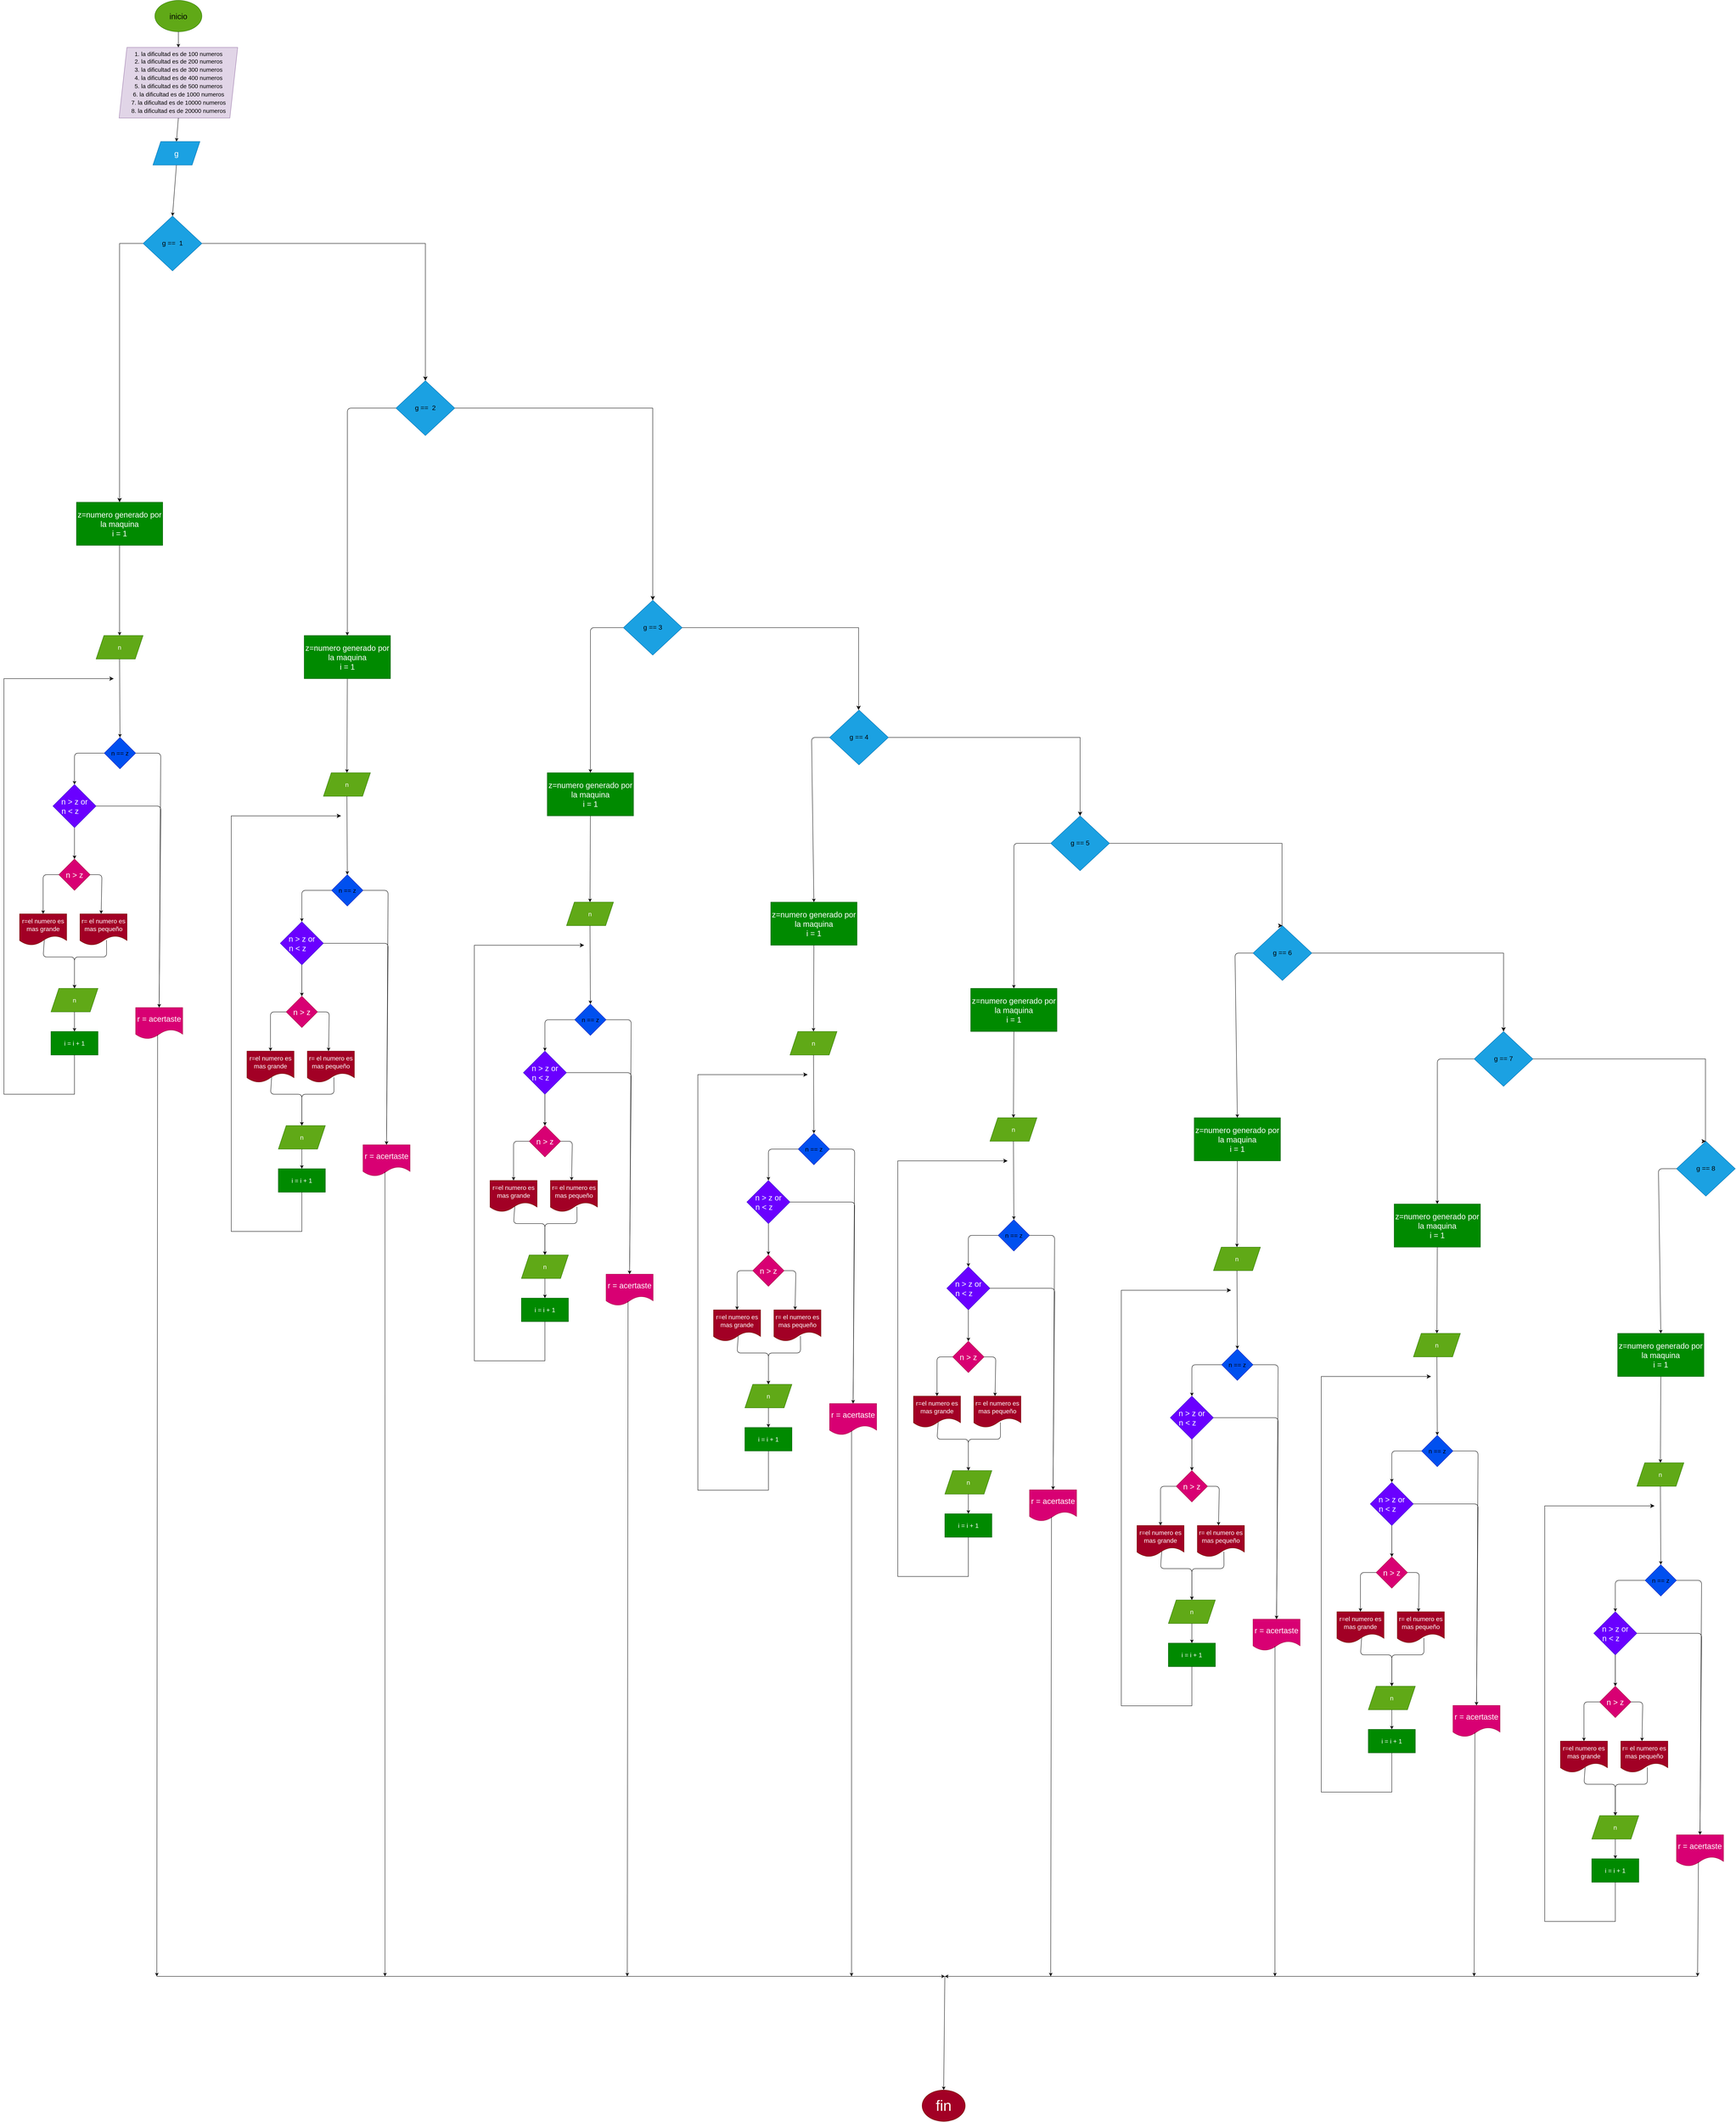 <mxfile>
    <diagram id="1q9YnggIyqM6fpRI6tv2" name="Página-1">
        <mxGraphModel dx="1284" dy="2672" grid="1" gridSize="10" guides="1" tooltips="1" connect="1" arrows="1" fold="1" page="1" pageScale="1" pageWidth="827" pageHeight="1169" math="0" shadow="0">
            <root>
                <mxCell id="0"/>
                <mxCell id="1" parent="0"/>
                <mxCell id="2" value="&lt;font style=&quot;font-size: 20px; color: light-dark(rgb(0, 0, 0), rgb(0, 0, 0));&quot;&gt;inicio&lt;/font&gt;" style="ellipse;whiteSpace=wrap;html=1;fillColor=#60a917;fontColor=#ffffff;strokeColor=#2D7600;" parent="1" vertex="1">
                    <mxGeometry x="385" y="-1400" width="120" height="80" as="geometry"/>
                </mxCell>
                <mxCell id="3" value="" style="edgeStyle=none;orthogonalLoop=1;jettySize=auto;html=1;fontSize=20;exitX=0.5;exitY=1;exitDx=0;exitDy=0;entryX=0.5;entryY=0;entryDx=0;entryDy=0;" parent="1" source="2" target="141" edge="1">
                    <mxGeometry width="100" relative="1" as="geometry">
                        <mxPoint x="100" y="280" as="sourcePoint"/>
                        <mxPoint x="440" y="-360" as="targetPoint"/>
                        <Array as="points"/>
                    </mxGeometry>
                </mxCell>
                <mxCell id="20" value="" style="edgeStyle=none;html=1;fontSize=20;" parent="1" source="5" target="19" edge="1">
                    <mxGeometry relative="1" as="geometry"/>
                </mxCell>
                <mxCell id="5" value="n &amp;gt; z or &lt;br&gt;n &amp;lt; z&amp;nbsp; &amp;nbsp;&amp;nbsp;" style="rhombus;whiteSpace=wrap;html=1;fontSize=20;fillColor=#6a00ff;fontColor=#ffffff;strokeColor=#3700CC;" parent="1" vertex="1">
                    <mxGeometry x="125" y="600" width="110" height="110" as="geometry"/>
                </mxCell>
                <mxCell id="7" value="z=numero generado por la maquina&lt;br&gt;i = 1" style="whiteSpace=wrap;html=1;fontSize=20;fillColor=#008a00;fontColor=#ffffff;strokeColor=#005700;" parent="1" vertex="1">
                    <mxGeometry x="185" y="-120" width="220" height="110" as="geometry"/>
                </mxCell>
                <mxCell id="10" value="" style="edgeStyle=none;orthogonalLoop=1;jettySize=auto;html=1;fontSize=20;exitX=0.5;exitY=1;exitDx=0;exitDy=0;entryX=0.5;entryY=0;entryDx=0;entryDy=0;" parent="1" source="5" target="19" edge="1">
                    <mxGeometry width="100" relative="1" as="geometry">
                        <mxPoint x="110" y="700" as="sourcePoint"/>
                        <mxPoint x="180" y="690" as="targetPoint"/>
                        <Array as="points"/>
                    </mxGeometry>
                </mxCell>
                <mxCell id="13" value="" style="edgeStyle=none;orthogonalLoop=1;jettySize=auto;html=1;fontSize=20;exitX=1;exitY=0.5;exitDx=0;exitDy=0;entryX=0.5;entryY=0;entryDx=0;entryDy=0;" parent="1" source="5" target="14" edge="1">
                    <mxGeometry width="100" relative="1" as="geometry">
                        <mxPoint x="240" y="680" as="sourcePoint"/>
                        <mxPoint x="400" y="710" as="targetPoint"/>
                        <Array as="points">
                            <mxPoint x="400" y="655"/>
                        </Array>
                    </mxGeometry>
                </mxCell>
                <mxCell id="14" value="r = acertaste" style="shape=document;whiteSpace=wrap;html=1;boundedLbl=1;fontSize=20;fillColor=#d80073;fontColor=#ffffff;strokeColor=#A50040;" parent="1" vertex="1">
                    <mxGeometry x="336" y="1169" width="120" height="80" as="geometry"/>
                </mxCell>
                <mxCell id="19" value="n &amp;gt; z" style="rhombus;whiteSpace=wrap;html=1;fontSize=20;fillColor=#d80073;fontColor=#ffffff;strokeColor=#A50040;" parent="1" vertex="1">
                    <mxGeometry x="140" y="790" width="80" height="80" as="geometry"/>
                </mxCell>
                <mxCell id="21" value="" style="edgeStyle=none;orthogonalLoop=1;jettySize=auto;html=1;fontSize=20;exitX=0;exitY=0.5;exitDx=0;exitDy=0;entryX=0.5;entryY=0;entryDx=0;entryDy=0;" parent="1" source="19" target="33" edge="1">
                    <mxGeometry width="100" relative="1" as="geometry">
                        <mxPoint x="90" y="870" as="sourcePoint"/>
                        <mxPoint x="100" y="940" as="targetPoint"/>
                        <Array as="points">
                            <mxPoint x="100" y="830"/>
                        </Array>
                    </mxGeometry>
                </mxCell>
                <mxCell id="22" value="" style="edgeStyle=none;orthogonalLoop=1;jettySize=auto;html=1;fontSize=20;exitX=1;exitY=0.5;exitDx=0;exitDy=0;entryX=0.45;entryY=0;entryDx=0;entryDy=0;entryPerimeter=0;" parent="1" source="19" target="35" edge="1">
                    <mxGeometry width="100" relative="1" as="geometry">
                        <mxPoint x="140" y="910" as="sourcePoint"/>
                        <mxPoint x="250" y="930.0" as="targetPoint"/>
                        <Array as="points">
                            <mxPoint x="250" y="830"/>
                        </Array>
                    </mxGeometry>
                </mxCell>
                <mxCell id="26" value="" style="edgeStyle=none;orthogonalLoop=1;jettySize=auto;html=1;fontSize=20;exitX=0.526;exitY=0.81;exitDx=0;exitDy=0;exitPerimeter=0;entryX=0.5;entryY=0;entryDx=0;entryDy=0;" parent="1" source="33" target="42" edge="1">
                    <mxGeometry width="100" relative="1" as="geometry">
                        <mxPoint x="100" y="1000.0" as="sourcePoint"/>
                        <mxPoint x="103" y="1050" as="targetPoint"/>
                        <Array as="points">
                            <mxPoint x="100" y="1040"/>
                            <mxPoint x="180" y="1040"/>
                        </Array>
                    </mxGeometry>
                </mxCell>
                <mxCell id="28" value="" style="edgeStyle=none;orthogonalLoop=1;jettySize=auto;html=1;fontSize=20;exitX=0.467;exitY=0.863;exitDx=0;exitDy=0;exitPerimeter=0;" parent="1" source="14" edge="1">
                    <mxGeometry width="100" relative="1" as="geometry">
                        <mxPoint x="380" y="940" as="sourcePoint"/>
                        <mxPoint x="390" y="3640" as="targetPoint"/>
                        <Array as="points"/>
                    </mxGeometry>
                </mxCell>
                <mxCell id="30" value="&lt;font style=&quot;font-size: 16px; color: light-dark(rgb(0, 0, 0), rgb(0, 0, 0));&quot;&gt;n == z&lt;/font&gt;" style="rhombus;whiteSpace=wrap;html=1;fillColor=#0050ef;fontColor=#ffffff;strokeColor=light-dark(#001DBC,#000000);" parent="1" vertex="1">
                    <mxGeometry x="256" y="480" width="80" height="80" as="geometry"/>
                </mxCell>
                <mxCell id="31" value="" style="edgeStyle=none;orthogonalLoop=1;jettySize=auto;html=1;exitX=0;exitY=0.5;exitDx=0;exitDy=0;entryX=0.5;entryY=0;entryDx=0;entryDy=0;" parent="1" source="30" target="5" edge="1">
                    <mxGeometry width="100" relative="1" as="geometry">
                        <mxPoint x="230" y="500" as="sourcePoint"/>
                        <mxPoint x="330" y="500" as="targetPoint"/>
                        <Array as="points">
                            <mxPoint x="180" y="520"/>
                        </Array>
                    </mxGeometry>
                </mxCell>
                <mxCell id="32" value="" style="edgeStyle=none;orthogonalLoop=1;jettySize=auto;html=1;exitX=1;exitY=0.5;exitDx=0;exitDy=0;entryX=0.5;entryY=0;entryDx=0;entryDy=0;" parent="1" source="30" target="14" edge="1">
                    <mxGeometry width="100" relative="1" as="geometry">
                        <mxPoint x="400" y="600" as="sourcePoint"/>
                        <mxPoint x="400" y="650" as="targetPoint"/>
                        <Array as="points">
                            <mxPoint x="400" y="520"/>
                        </Array>
                    </mxGeometry>
                </mxCell>
                <mxCell id="33" value="r=el numero es mas grande" style="shape=document;whiteSpace=wrap;html=1;boundedLbl=1;fontSize=16;fillColor=#a20025;fontColor=#ffffff;strokeColor=#6F0000;" parent="1" vertex="1">
                    <mxGeometry x="40" y="930" width="120" height="80" as="geometry"/>
                </mxCell>
                <mxCell id="34" value="" style="edgeStyle=none;orthogonalLoop=1;jettySize=auto;html=1;fontSize=16;exitX=0.564;exitY=0.836;exitDx=0;exitDy=0;exitPerimeter=0;entryX=0.5;entryY=0;entryDx=0;entryDy=0;" parent="1" source="35" target="42" edge="1">
                    <mxGeometry width="100" relative="1" as="geometry">
                        <mxPoint x="250" y="1030" as="sourcePoint"/>
                        <mxPoint x="260" y="1050" as="targetPoint"/>
                        <Array as="points">
                            <mxPoint x="262" y="1040"/>
                            <mxPoint x="180" y="1040"/>
                        </Array>
                    </mxGeometry>
                </mxCell>
                <mxCell id="35" value="r= el numero es mas pequeño" style="shape=document;whiteSpace=wrap;html=1;boundedLbl=1;fontSize=16;fillColor=#a20025;fontColor=#ffffff;strokeColor=#6F0000;" parent="1" vertex="1">
                    <mxGeometry x="194" y="930" width="120" height="80" as="geometry"/>
                </mxCell>
                <mxCell id="41" value="" style="edgeStyle=none;orthogonalLoop=1;jettySize=auto;html=1;fontSize=16;entryX=0.5;entryY=0;entryDx=0;entryDy=0;" parent="1" target="42" edge="1">
                    <mxGeometry width="100" relative="1" as="geometry">
                        <mxPoint x="180" y="1050" as="sourcePoint"/>
                        <mxPoint x="180" y="1120" as="targetPoint"/>
                        <Array as="points"/>
                    </mxGeometry>
                </mxCell>
                <mxCell id="42" value="n" style="shape=parallelogram;perimeter=parallelogramPerimeter;whiteSpace=wrap;html=1;fixedSize=1;fontSize=16;fillColor=#60a917;fontColor=#ffffff;strokeColor=#2D7600;" parent="1" vertex="1">
                    <mxGeometry x="120" y="1120" width="120" height="60" as="geometry"/>
                </mxCell>
                <mxCell id="43" value="" style="edgeStyle=none;orthogonalLoop=1;jettySize=auto;html=1;fontSize=16;exitX=0.5;exitY=1;exitDx=0;exitDy=0;entryX=0.5;entryY=0;entryDx=0;entryDy=0;" parent="1" source="42" target="44" edge="1">
                    <mxGeometry width="100" relative="1" as="geometry">
                        <mxPoint x="200" y="1210" as="sourcePoint"/>
                        <mxPoint x="180" y="1220" as="targetPoint"/>
                        <Array as="points"/>
                    </mxGeometry>
                </mxCell>
                <mxCell id="44" value="i = i + 1" style="whiteSpace=wrap;html=1;fontSize=16;fillColor=#008a00;fontColor=#ffffff;strokeColor=#005700;" parent="1" vertex="1">
                    <mxGeometry x="120" y="1230" width="120" height="60" as="geometry"/>
                </mxCell>
                <mxCell id="45" value="" style="edgeStyle=segmentEdgeStyle;endArrow=classic;html=1;curved=0;rounded=0;endSize=8;startSize=8;sourcePerimeterSpacing=0;targetPerimeterSpacing=0;fontSize=16;exitX=0.5;exitY=1;exitDx=0;exitDy=0;" parent="1" source="44" edge="1">
                    <mxGeometry width="100" relative="1" as="geometry">
                        <mxPoint x="150" y="1350" as="sourcePoint"/>
                        <mxPoint x="280" y="330" as="targetPoint"/>
                        <Array as="points">
                            <mxPoint x="180" y="1390"/>
                            <mxPoint y="1390"/>
                            <mxPoint y="330"/>
                        </Array>
                    </mxGeometry>
                </mxCell>
                <mxCell id="46" value="" style="edgeStyle=segmentEdgeStyle;endArrow=classic;html=1;curved=0;rounded=0;endSize=8;startSize=8;sourcePerimeterSpacing=0;targetPerimeterSpacing=0;exitX=0;exitY=0.5;exitDx=0;exitDy=0;entryX=0.5;entryY=0;entryDx=0;entryDy=0;" parent="1" source="48" target="7" edge="1">
                    <mxGeometry width="100" relative="1" as="geometry">
                        <mxPoint x="420" y="280" as="sourcePoint"/>
                        <mxPoint x="296" y="190" as="targetPoint"/>
                        <Array as="points">
                            <mxPoint x="295" y="-780"/>
                        </Array>
                    </mxGeometry>
                </mxCell>
                <mxCell id="47" value="" style="edgeStyle=segmentEdgeStyle;endArrow=classic;html=1;curved=0;rounded=0;endSize=8;startSize=8;sourcePerimeterSpacing=0;targetPerimeterSpacing=0;exitX=1;exitY=0.5;exitDx=0;exitDy=0;entryX=0.5;entryY=0;entryDx=0;entryDy=0;" parent="1" source="48" target="75" edge="1">
                    <mxGeometry width="100" relative="1" as="geometry">
                        <mxPoint x="480" y="280" as="sourcePoint"/>
                        <mxPoint x="1230" y="-370" as="targetPoint"/>
                        <Array as="points">
                            <mxPoint x="1075" y="-780"/>
                        </Array>
                    </mxGeometry>
                </mxCell>
                <mxCell id="48" value="&lt;font style=&quot;font-size: 17px; color: light-dark(rgb(0, 0, 0), rgb(0, 0, 0));&quot;&gt;g ==&amp;nbsp; 1&lt;/font&gt;" style="rhombus;whiteSpace=wrap;html=1;fillColor=#1ba1e2;fontColor=#ffffff;strokeColor=#006EAF;" parent="1" vertex="1">
                    <mxGeometry x="355" y="-850" width="150" height="140" as="geometry"/>
                </mxCell>
                <mxCell id="75" value="&lt;font style=&quot;font-size: 17px; color: light-dark(rgb(0, 0, 0), rgb(0, 0, 0));&quot;&gt;g ==&amp;nbsp; 2&lt;/font&gt;" style="rhombus;whiteSpace=wrap;html=1;fillColor=#1ba1e2;fontColor=#ffffff;strokeColor=#006EAF;" vertex="1" parent="1">
                    <mxGeometry x="1000" y="-430" width="150" height="140" as="geometry"/>
                </mxCell>
                <mxCell id="77" value="" style="edgeStyle=none;orthogonalLoop=1;jettySize=auto;html=1;exitX=0.5;exitY=1;exitDx=0;exitDy=0;entryX=0.5;entryY=0;entryDx=0;entryDy=0;" edge="1" parent="1" source="7" target="80">
                    <mxGeometry width="100" relative="1" as="geometry">
                        <mxPoint x="330" y="360" as="sourcePoint"/>
                        <mxPoint x="290" y="200" as="targetPoint"/>
                        <Array as="points"/>
                    </mxGeometry>
                </mxCell>
                <mxCell id="80" value="n" style="shape=parallelogram;perimeter=parallelogramPerimeter;whiteSpace=wrap;html=1;fixedSize=1;fontSize=16;fillColor=#60a917;fontColor=#ffffff;strokeColor=#2D7600;" vertex="1" parent="1">
                    <mxGeometry x="235" y="220" width="120" height="60" as="geometry"/>
                </mxCell>
                <mxCell id="82" value="" style="edgeStyle=none;orthogonalLoop=1;jettySize=auto;html=1;exitX=0.5;exitY=1;exitDx=0;exitDy=0;entryX=0.5;entryY=0;entryDx=0;entryDy=0;" edge="1" parent="1" source="80" target="30">
                    <mxGeometry width="100" relative="1" as="geometry">
                        <mxPoint x="400" y="350" as="sourcePoint"/>
                        <mxPoint x="500" y="350" as="targetPoint"/>
                        <Array as="points"/>
                    </mxGeometry>
                </mxCell>
                <mxCell id="83" value="" style="edgeStyle=none;html=1;fontSize=20;" edge="1" parent="1" source="84" target="88">
                    <mxGeometry relative="1" as="geometry"/>
                </mxCell>
                <mxCell id="84" value="n &amp;gt; z or &lt;br&gt;n &amp;lt; z&amp;nbsp; &amp;nbsp;&amp;nbsp;" style="rhombus;whiteSpace=wrap;html=1;fontSize=20;fillColor=#6a00ff;fontColor=#ffffff;strokeColor=#3700CC;" vertex="1" parent="1">
                    <mxGeometry x="704.91" y="950" width="110" height="110" as="geometry"/>
                </mxCell>
                <mxCell id="85" value="" style="edgeStyle=none;orthogonalLoop=1;jettySize=auto;html=1;fontSize=20;exitX=0.5;exitY=1;exitDx=0;exitDy=0;entryX=0.5;entryY=0;entryDx=0;entryDy=0;" edge="1" parent="1" source="84" target="88">
                    <mxGeometry width="100" relative="1" as="geometry">
                        <mxPoint x="689.91" y="1050" as="sourcePoint"/>
                        <mxPoint x="759.91" y="1040" as="targetPoint"/>
                        <Array as="points"/>
                    </mxGeometry>
                </mxCell>
                <mxCell id="86" value="" style="edgeStyle=none;orthogonalLoop=1;jettySize=auto;html=1;fontSize=20;exitX=1;exitY=0.5;exitDx=0;exitDy=0;entryX=0.5;entryY=0;entryDx=0;entryDy=0;" edge="1" parent="1" source="84" target="87">
                    <mxGeometry width="100" relative="1" as="geometry">
                        <mxPoint x="819.91" y="1030" as="sourcePoint"/>
                        <mxPoint x="979.91" y="1060" as="targetPoint"/>
                        <Array as="points">
                            <mxPoint x="979.91" y="1005"/>
                        </Array>
                    </mxGeometry>
                </mxCell>
                <mxCell id="87" value="r = acertaste" style="shape=document;whiteSpace=wrap;html=1;boundedLbl=1;fontSize=20;fillColor=#d80073;fontColor=#ffffff;strokeColor=#A50040;" vertex="1" parent="1">
                    <mxGeometry x="915.91" y="1519" width="120" height="80" as="geometry"/>
                </mxCell>
                <mxCell id="88" value="n &amp;gt; z" style="rhombus;whiteSpace=wrap;html=1;fontSize=20;fillColor=#d80073;fontColor=#ffffff;strokeColor=#A50040;" vertex="1" parent="1">
                    <mxGeometry x="719.91" y="1140" width="80" height="80" as="geometry"/>
                </mxCell>
                <mxCell id="89" value="" style="edgeStyle=none;orthogonalLoop=1;jettySize=auto;html=1;fontSize=20;exitX=0;exitY=0.5;exitDx=0;exitDy=0;entryX=0.5;entryY=0;entryDx=0;entryDy=0;" edge="1" parent="1" source="88" target="97">
                    <mxGeometry width="100" relative="1" as="geometry">
                        <mxPoint x="669.91" y="1220" as="sourcePoint"/>
                        <mxPoint x="679.91" y="1290" as="targetPoint"/>
                        <Array as="points">
                            <mxPoint x="679.91" y="1180"/>
                        </Array>
                    </mxGeometry>
                </mxCell>
                <mxCell id="90" value="" style="edgeStyle=none;orthogonalLoop=1;jettySize=auto;html=1;fontSize=20;exitX=1;exitY=0.5;exitDx=0;exitDy=0;entryX=0.45;entryY=0;entryDx=0;entryDy=0;entryPerimeter=0;" edge="1" parent="1" source="88" target="99">
                    <mxGeometry width="100" relative="1" as="geometry">
                        <mxPoint x="719.91" y="1260" as="sourcePoint"/>
                        <mxPoint x="829.91" y="1280.0" as="targetPoint"/>
                        <Array as="points">
                            <mxPoint x="829.91" y="1180"/>
                        </Array>
                    </mxGeometry>
                </mxCell>
                <mxCell id="91" value="" style="edgeStyle=none;orthogonalLoop=1;jettySize=auto;html=1;fontSize=20;exitX=0.526;exitY=0.81;exitDx=0;exitDy=0;exitPerimeter=0;entryX=0.5;entryY=0;entryDx=0;entryDy=0;" edge="1" parent="1" source="97" target="101">
                    <mxGeometry width="100" relative="1" as="geometry">
                        <mxPoint x="679.91" y="1350.0" as="sourcePoint"/>
                        <mxPoint x="682.91" y="1400" as="targetPoint"/>
                        <Array as="points">
                            <mxPoint x="679.91" y="1390"/>
                            <mxPoint x="759.91" y="1390"/>
                        </Array>
                    </mxGeometry>
                </mxCell>
                <mxCell id="92" value="" style="edgeStyle=none;orthogonalLoop=1;jettySize=auto;html=1;fontSize=20;exitX=0.467;exitY=0.863;exitDx=0;exitDy=0;exitPerimeter=0;" edge="1" parent="1" source="87">
                    <mxGeometry width="100" relative="1" as="geometry">
                        <mxPoint x="959.91" y="1290" as="sourcePoint"/>
                        <mxPoint x="972" y="3640" as="targetPoint"/>
                        <Array as="points"/>
                    </mxGeometry>
                </mxCell>
                <mxCell id="94" value="&lt;font style=&quot;font-size: 16px; color: light-dark(rgb(0, 0, 0), rgb(0, 0, 0));&quot;&gt;n == z&lt;/font&gt;" style="rhombus;whiteSpace=wrap;html=1;fillColor=#0050ef;fontColor=#ffffff;strokeColor=light-dark(#001DBC,#000000);" vertex="1" parent="1">
                    <mxGeometry x="835.91" y="830" width="80" height="80" as="geometry"/>
                </mxCell>
                <mxCell id="95" value="" style="edgeStyle=none;orthogonalLoop=1;jettySize=auto;html=1;exitX=0;exitY=0.5;exitDx=0;exitDy=0;entryX=0.5;entryY=0;entryDx=0;entryDy=0;" edge="1" parent="1" source="94" target="84">
                    <mxGeometry width="100" relative="1" as="geometry">
                        <mxPoint x="809.91" y="850" as="sourcePoint"/>
                        <mxPoint x="909.91" y="850" as="targetPoint"/>
                        <Array as="points">
                            <mxPoint x="759.91" y="870"/>
                        </Array>
                    </mxGeometry>
                </mxCell>
                <mxCell id="96" value="" style="edgeStyle=none;orthogonalLoop=1;jettySize=auto;html=1;exitX=1;exitY=0.5;exitDx=0;exitDy=0;entryX=0.5;entryY=0;entryDx=0;entryDy=0;" edge="1" parent="1" source="94" target="87">
                    <mxGeometry width="100" relative="1" as="geometry">
                        <mxPoint x="979.91" y="950" as="sourcePoint"/>
                        <mxPoint x="979.91" y="1000" as="targetPoint"/>
                        <Array as="points">
                            <mxPoint x="979.91" y="870"/>
                        </Array>
                    </mxGeometry>
                </mxCell>
                <mxCell id="97" value="r=el numero es mas grande" style="shape=document;whiteSpace=wrap;html=1;boundedLbl=1;fontSize=16;fillColor=#a20025;fontColor=#ffffff;strokeColor=#6F0000;" vertex="1" parent="1">
                    <mxGeometry x="619.91" y="1280" width="120" height="80" as="geometry"/>
                </mxCell>
                <mxCell id="98" value="" style="edgeStyle=none;orthogonalLoop=1;jettySize=auto;html=1;fontSize=16;exitX=0.564;exitY=0.836;exitDx=0;exitDy=0;exitPerimeter=0;entryX=0.5;entryY=0;entryDx=0;entryDy=0;" edge="1" parent="1" source="99" target="101">
                    <mxGeometry width="100" relative="1" as="geometry">
                        <mxPoint x="829.91" y="1380" as="sourcePoint"/>
                        <mxPoint x="839.91" y="1400" as="targetPoint"/>
                        <Array as="points">
                            <mxPoint x="841.91" y="1390"/>
                            <mxPoint x="759.91" y="1390"/>
                        </Array>
                    </mxGeometry>
                </mxCell>
                <mxCell id="99" value="r= el numero es mas pequeño" style="shape=document;whiteSpace=wrap;html=1;boundedLbl=1;fontSize=16;fillColor=#a20025;fontColor=#ffffff;strokeColor=#6F0000;" vertex="1" parent="1">
                    <mxGeometry x="773.91" y="1280" width="120" height="80" as="geometry"/>
                </mxCell>
                <mxCell id="100" value="" style="edgeStyle=none;orthogonalLoop=1;jettySize=auto;html=1;fontSize=16;entryX=0.5;entryY=0;entryDx=0;entryDy=0;" edge="1" parent="1" target="101">
                    <mxGeometry width="100" relative="1" as="geometry">
                        <mxPoint x="759.91" y="1400" as="sourcePoint"/>
                        <mxPoint x="759.91" y="1470" as="targetPoint"/>
                        <Array as="points"/>
                    </mxGeometry>
                </mxCell>
                <mxCell id="101" value="n" style="shape=parallelogram;perimeter=parallelogramPerimeter;whiteSpace=wrap;html=1;fixedSize=1;fontSize=16;fillColor=#60a917;fontColor=#ffffff;strokeColor=#2D7600;" vertex="1" parent="1">
                    <mxGeometry x="699.91" y="1470" width="120" height="60" as="geometry"/>
                </mxCell>
                <mxCell id="102" value="" style="edgeStyle=none;orthogonalLoop=1;jettySize=auto;html=1;fontSize=16;exitX=0.5;exitY=1;exitDx=0;exitDy=0;entryX=0.5;entryY=0;entryDx=0;entryDy=0;" edge="1" parent="1" source="101" target="103">
                    <mxGeometry width="100" relative="1" as="geometry">
                        <mxPoint x="779.91" y="1560" as="sourcePoint"/>
                        <mxPoint x="759.91" y="1570" as="targetPoint"/>
                        <Array as="points"/>
                    </mxGeometry>
                </mxCell>
                <mxCell id="103" value="i = i + 1" style="whiteSpace=wrap;html=1;fontSize=16;fillColor=#008a00;fontColor=#ffffff;strokeColor=#005700;" vertex="1" parent="1">
                    <mxGeometry x="699.91" y="1580" width="120" height="60" as="geometry"/>
                </mxCell>
                <mxCell id="104" value="" style="edgeStyle=segmentEdgeStyle;endArrow=classic;html=1;curved=0;rounded=0;endSize=8;startSize=8;sourcePerimeterSpacing=0;targetPerimeterSpacing=0;fontSize=16;exitX=0.5;exitY=1;exitDx=0;exitDy=0;" edge="1" parent="1" source="103">
                    <mxGeometry width="100" relative="1" as="geometry">
                        <mxPoint x="729.91" y="1700" as="sourcePoint"/>
                        <mxPoint x="859.91" y="680" as="targetPoint"/>
                        <Array as="points">
                            <mxPoint x="759.91" y="1740"/>
                            <mxPoint x="579.91" y="1740"/>
                            <mxPoint x="579.91" y="680"/>
                        </Array>
                    </mxGeometry>
                </mxCell>
                <mxCell id="105" value="" style="edgeStyle=none;orthogonalLoop=1;jettySize=auto;html=1;exitX=0.5;exitY=1;exitDx=0;exitDy=0;entryX=0.5;entryY=0;entryDx=0;entryDy=0;" edge="1" parent="1" target="106" source="108">
                    <mxGeometry width="100" relative="1" as="geometry">
                        <mxPoint x="874.91" y="340" as="sourcePoint"/>
                        <mxPoint x="869.91" y="550" as="targetPoint"/>
                        <Array as="points"/>
                    </mxGeometry>
                </mxCell>
                <mxCell id="106" value="n" style="shape=parallelogram;perimeter=parallelogramPerimeter;whiteSpace=wrap;html=1;fixedSize=1;fontSize=16;fillColor=#60a917;fontColor=#ffffff;strokeColor=#2D7600;" vertex="1" parent="1">
                    <mxGeometry x="814.91" y="570" width="120" height="60" as="geometry"/>
                </mxCell>
                <mxCell id="107" value="" style="edgeStyle=none;orthogonalLoop=1;jettySize=auto;html=1;exitX=0.5;exitY=1;exitDx=0;exitDy=0;entryX=0.5;entryY=0;entryDx=0;entryDy=0;" edge="1" parent="1" source="106" target="94">
                    <mxGeometry width="100" relative="1" as="geometry">
                        <mxPoint x="979.91" y="700" as="sourcePoint"/>
                        <mxPoint x="1079.91" y="700" as="targetPoint"/>
                        <Array as="points"/>
                    </mxGeometry>
                </mxCell>
                <mxCell id="108" value="z=numero generado por la maquina&lt;br&gt;i = 1" style="whiteSpace=wrap;html=1;fontSize=20;fillColor=#008a00;fontColor=#ffffff;strokeColor=#005700;" vertex="1" parent="1">
                    <mxGeometry x="765.91" y="220" width="220" height="110" as="geometry"/>
                </mxCell>
                <mxCell id="109" value="" style="edgeStyle=none;orthogonalLoop=1;jettySize=auto;html=1;entryX=0.5;entryY=0;entryDx=0;entryDy=0;exitX=0;exitY=0.5;exitDx=0;exitDy=0;" edge="1" parent="1" source="75" target="108">
                    <mxGeometry width="100" relative="1" as="geometry">
                        <mxPoint x="990" y="-230" as="sourcePoint"/>
                        <mxPoint x="1090" y="-230" as="targetPoint"/>
                        <Array as="points">
                            <mxPoint x="876" y="-360"/>
                        </Array>
                    </mxGeometry>
                </mxCell>
                <mxCell id="110" value="" style="edgeStyle=segmentEdgeStyle;endArrow=classic;html=1;curved=0;rounded=0;endSize=8;startSize=8;sourcePerimeterSpacing=0;targetPerimeterSpacing=0;exitX=1;exitY=0.5;exitDx=0;exitDy=0;entryX=0.5;entryY=0;entryDx=0;entryDy=0;" edge="1" parent="1" source="75" target="139">
                    <mxGeometry width="100" relative="1" as="geometry">
                        <mxPoint x="1600" y="-310" as="sourcePoint"/>
                        <mxPoint x="1940" y="100" as="targetPoint"/>
                        <Array as="points">
                            <mxPoint x="1655" y="-360"/>
                        </Array>
                    </mxGeometry>
                </mxCell>
                <mxCell id="112" value="" style="edgeStyle=none;html=1;fontSize=20;" edge="1" parent="1" source="113" target="117">
                    <mxGeometry relative="1" as="geometry"/>
                </mxCell>
                <mxCell id="113" value="n &amp;gt; z or &lt;br&gt;n &amp;lt; z&amp;nbsp; &amp;nbsp;&amp;nbsp;" style="rhombus;whiteSpace=wrap;html=1;fontSize=20;fillColor=#6a00ff;fontColor=#ffffff;strokeColor=#3700CC;" vertex="1" parent="1">
                    <mxGeometry x="1324.91" y="1280" width="110" height="110" as="geometry"/>
                </mxCell>
                <mxCell id="114" value="" style="edgeStyle=none;orthogonalLoop=1;jettySize=auto;html=1;fontSize=20;exitX=0.5;exitY=1;exitDx=0;exitDy=0;entryX=0.5;entryY=0;entryDx=0;entryDy=0;" edge="1" parent="1" source="113" target="117">
                    <mxGeometry width="100" relative="1" as="geometry">
                        <mxPoint x="1309.91" y="1380" as="sourcePoint"/>
                        <mxPoint x="1379.91" y="1370" as="targetPoint"/>
                        <Array as="points"/>
                    </mxGeometry>
                </mxCell>
                <mxCell id="115" value="" style="edgeStyle=none;orthogonalLoop=1;jettySize=auto;html=1;fontSize=20;exitX=1;exitY=0.5;exitDx=0;exitDy=0;entryX=0.5;entryY=0;entryDx=0;entryDy=0;" edge="1" parent="1" source="113" target="116">
                    <mxGeometry width="100" relative="1" as="geometry">
                        <mxPoint x="1439.91" y="1360" as="sourcePoint"/>
                        <mxPoint x="1599.91" y="1390" as="targetPoint"/>
                        <Array as="points">
                            <mxPoint x="1599.91" y="1335"/>
                        </Array>
                    </mxGeometry>
                </mxCell>
                <mxCell id="116" value="r = acertaste" style="shape=document;whiteSpace=wrap;html=1;boundedLbl=1;fontSize=20;fillColor=#d80073;fontColor=#ffffff;strokeColor=#A50040;" vertex="1" parent="1">
                    <mxGeometry x="1535.91" y="1849" width="120" height="80" as="geometry"/>
                </mxCell>
                <mxCell id="117" value="n &amp;gt; z" style="rhombus;whiteSpace=wrap;html=1;fontSize=20;fillColor=#d80073;fontColor=#ffffff;strokeColor=#A50040;" vertex="1" parent="1">
                    <mxGeometry x="1339.91" y="1470" width="80" height="80" as="geometry"/>
                </mxCell>
                <mxCell id="118" value="" style="edgeStyle=none;orthogonalLoop=1;jettySize=auto;html=1;fontSize=20;exitX=0;exitY=0.5;exitDx=0;exitDy=0;entryX=0.5;entryY=0;entryDx=0;entryDy=0;" edge="1" parent="1" source="117" target="126">
                    <mxGeometry width="100" relative="1" as="geometry">
                        <mxPoint x="1289.91" y="1550" as="sourcePoint"/>
                        <mxPoint x="1299.91" y="1620" as="targetPoint"/>
                        <Array as="points">
                            <mxPoint x="1299.91" y="1510"/>
                        </Array>
                    </mxGeometry>
                </mxCell>
                <mxCell id="119" value="" style="edgeStyle=none;orthogonalLoop=1;jettySize=auto;html=1;fontSize=20;exitX=1;exitY=0.5;exitDx=0;exitDy=0;entryX=0.45;entryY=0;entryDx=0;entryDy=0;entryPerimeter=0;" edge="1" parent="1" source="117" target="128">
                    <mxGeometry width="100" relative="1" as="geometry">
                        <mxPoint x="1339.91" y="1590" as="sourcePoint"/>
                        <mxPoint x="1449.91" y="1610.0" as="targetPoint"/>
                        <Array as="points">
                            <mxPoint x="1449.91" y="1510"/>
                        </Array>
                    </mxGeometry>
                </mxCell>
                <mxCell id="120" value="" style="edgeStyle=none;orthogonalLoop=1;jettySize=auto;html=1;fontSize=20;exitX=0.526;exitY=0.81;exitDx=0;exitDy=0;exitPerimeter=0;entryX=0.5;entryY=0;entryDx=0;entryDy=0;" edge="1" parent="1" source="126" target="130">
                    <mxGeometry width="100" relative="1" as="geometry">
                        <mxPoint x="1299.91" y="1680.0" as="sourcePoint"/>
                        <mxPoint x="1302.91" y="1730" as="targetPoint"/>
                        <Array as="points">
                            <mxPoint x="1299.91" y="1720"/>
                            <mxPoint x="1379.91" y="1720"/>
                        </Array>
                    </mxGeometry>
                </mxCell>
                <mxCell id="121" value="" style="edgeStyle=none;orthogonalLoop=1;jettySize=auto;html=1;fontSize=20;exitX=0.467;exitY=0.863;exitDx=0;exitDy=0;exitPerimeter=0;" edge="1" parent="1" source="116">
                    <mxGeometry width="100" relative="1" as="geometry">
                        <mxPoint x="1579.91" y="1620" as="sourcePoint"/>
                        <mxPoint x="1590" y="3640" as="targetPoint"/>
                        <Array as="points"/>
                    </mxGeometry>
                </mxCell>
                <mxCell id="123" value="&lt;font style=&quot;font-size: 16px; color: light-dark(rgb(0, 0, 0), rgb(0, 0, 0));&quot;&gt;n == z&lt;/font&gt;" style="rhombus;whiteSpace=wrap;html=1;fillColor=#0050ef;fontColor=#ffffff;strokeColor=light-dark(#001DBC,#000000);" vertex="1" parent="1">
                    <mxGeometry x="1455.91" y="1160" width="80" height="80" as="geometry"/>
                </mxCell>
                <mxCell id="124" value="" style="edgeStyle=none;orthogonalLoop=1;jettySize=auto;html=1;exitX=0;exitY=0.5;exitDx=0;exitDy=0;entryX=0.5;entryY=0;entryDx=0;entryDy=0;" edge="1" parent="1" source="123" target="113">
                    <mxGeometry width="100" relative="1" as="geometry">
                        <mxPoint x="1429.91" y="1180" as="sourcePoint"/>
                        <mxPoint x="1529.91" y="1180" as="targetPoint"/>
                        <Array as="points">
                            <mxPoint x="1379.91" y="1200"/>
                        </Array>
                    </mxGeometry>
                </mxCell>
                <mxCell id="125" value="" style="edgeStyle=none;orthogonalLoop=1;jettySize=auto;html=1;exitX=1;exitY=0.5;exitDx=0;exitDy=0;entryX=0.5;entryY=0;entryDx=0;entryDy=0;" edge="1" parent="1" source="123" target="116">
                    <mxGeometry width="100" relative="1" as="geometry">
                        <mxPoint x="1599.91" y="1280" as="sourcePoint"/>
                        <mxPoint x="1599.91" y="1330" as="targetPoint"/>
                        <Array as="points">
                            <mxPoint x="1599.91" y="1200"/>
                        </Array>
                    </mxGeometry>
                </mxCell>
                <mxCell id="126" value="r=el numero es mas grande" style="shape=document;whiteSpace=wrap;html=1;boundedLbl=1;fontSize=16;fillColor=#a20025;fontColor=#ffffff;strokeColor=#6F0000;" vertex="1" parent="1">
                    <mxGeometry x="1239.91" y="1610" width="120" height="80" as="geometry"/>
                </mxCell>
                <mxCell id="127" value="" style="edgeStyle=none;orthogonalLoop=1;jettySize=auto;html=1;fontSize=16;exitX=0.564;exitY=0.836;exitDx=0;exitDy=0;exitPerimeter=0;entryX=0.5;entryY=0;entryDx=0;entryDy=0;" edge="1" parent="1" source="128" target="130">
                    <mxGeometry width="100" relative="1" as="geometry">
                        <mxPoint x="1449.91" y="1710" as="sourcePoint"/>
                        <mxPoint x="1459.91" y="1730" as="targetPoint"/>
                        <Array as="points">
                            <mxPoint x="1461.91" y="1720"/>
                            <mxPoint x="1379.91" y="1720"/>
                        </Array>
                    </mxGeometry>
                </mxCell>
                <mxCell id="128" value="r= el numero es mas pequeño" style="shape=document;whiteSpace=wrap;html=1;boundedLbl=1;fontSize=16;fillColor=#a20025;fontColor=#ffffff;strokeColor=#6F0000;" vertex="1" parent="1">
                    <mxGeometry x="1393.91" y="1610" width="120" height="80" as="geometry"/>
                </mxCell>
                <mxCell id="129" value="" style="edgeStyle=none;orthogonalLoop=1;jettySize=auto;html=1;fontSize=16;entryX=0.5;entryY=0;entryDx=0;entryDy=0;" edge="1" parent="1" target="130">
                    <mxGeometry width="100" relative="1" as="geometry">
                        <mxPoint x="1379.91" y="1730" as="sourcePoint"/>
                        <mxPoint x="1379.91" y="1800" as="targetPoint"/>
                        <Array as="points"/>
                    </mxGeometry>
                </mxCell>
                <mxCell id="130" value="n" style="shape=parallelogram;perimeter=parallelogramPerimeter;whiteSpace=wrap;html=1;fixedSize=1;fontSize=16;fillColor=#60a917;fontColor=#ffffff;strokeColor=#2D7600;" vertex="1" parent="1">
                    <mxGeometry x="1319.91" y="1800" width="120" height="60" as="geometry"/>
                </mxCell>
                <mxCell id="131" value="" style="edgeStyle=none;orthogonalLoop=1;jettySize=auto;html=1;fontSize=16;exitX=0.5;exitY=1;exitDx=0;exitDy=0;entryX=0.5;entryY=0;entryDx=0;entryDy=0;" edge="1" parent="1" source="130" target="132">
                    <mxGeometry width="100" relative="1" as="geometry">
                        <mxPoint x="1399.91" y="1890" as="sourcePoint"/>
                        <mxPoint x="1379.91" y="1900" as="targetPoint"/>
                        <Array as="points"/>
                    </mxGeometry>
                </mxCell>
                <mxCell id="132" value="i = i + 1" style="whiteSpace=wrap;html=1;fontSize=16;fillColor=#008a00;fontColor=#ffffff;strokeColor=#005700;" vertex="1" parent="1">
                    <mxGeometry x="1319.91" y="1910" width="120" height="60" as="geometry"/>
                </mxCell>
                <mxCell id="133" value="" style="edgeStyle=segmentEdgeStyle;endArrow=classic;html=1;curved=0;rounded=0;endSize=8;startSize=8;sourcePerimeterSpacing=0;targetPerimeterSpacing=0;fontSize=16;exitX=0.5;exitY=1;exitDx=0;exitDy=0;" edge="1" parent="1" source="132">
                    <mxGeometry width="100" relative="1" as="geometry">
                        <mxPoint x="1349.91" y="2030" as="sourcePoint"/>
                        <mxPoint x="1479.91" y="1010" as="targetPoint"/>
                        <Array as="points">
                            <mxPoint x="1379.91" y="2070"/>
                            <mxPoint x="1199.91" y="2070"/>
                            <mxPoint x="1199.91" y="1010"/>
                        </Array>
                    </mxGeometry>
                </mxCell>
                <mxCell id="134" value="" style="edgeStyle=none;orthogonalLoop=1;jettySize=auto;html=1;exitX=0.5;exitY=1;exitDx=0;exitDy=0;entryX=0.5;entryY=0;entryDx=0;entryDy=0;" edge="1" parent="1" source="137" target="135">
                    <mxGeometry width="100" relative="1" as="geometry">
                        <mxPoint x="1494.91" y="670" as="sourcePoint"/>
                        <mxPoint x="1489.91" y="880" as="targetPoint"/>
                        <Array as="points"/>
                    </mxGeometry>
                </mxCell>
                <mxCell id="135" value="n" style="shape=parallelogram;perimeter=parallelogramPerimeter;whiteSpace=wrap;html=1;fixedSize=1;fontSize=16;fillColor=#60a917;fontColor=#ffffff;strokeColor=#2D7600;" vertex="1" parent="1">
                    <mxGeometry x="1434.91" y="900" width="120" height="60" as="geometry"/>
                </mxCell>
                <mxCell id="136" value="" style="edgeStyle=none;orthogonalLoop=1;jettySize=auto;html=1;exitX=0.5;exitY=1;exitDx=0;exitDy=0;entryX=0.5;entryY=0;entryDx=0;entryDy=0;" edge="1" parent="1" source="135" target="123">
                    <mxGeometry width="100" relative="1" as="geometry">
                        <mxPoint x="1599.91" y="1030" as="sourcePoint"/>
                        <mxPoint x="1699.91" y="1030" as="targetPoint"/>
                        <Array as="points"/>
                    </mxGeometry>
                </mxCell>
                <mxCell id="137" value="z=numero generado por la maquina&lt;br&gt;i = 1" style="whiteSpace=wrap;html=1;fontSize=20;fillColor=#008a00;fontColor=#ffffff;strokeColor=#005700;" vertex="1" parent="1">
                    <mxGeometry x="1385.91" y="570" width="220" height="110" as="geometry"/>
                </mxCell>
                <mxCell id="138" value="" style="edgeStyle=none;orthogonalLoop=1;jettySize=auto;html=1;entryX=0.5;entryY=0;entryDx=0;entryDy=0;exitX=0;exitY=0.5;exitDx=0;exitDy=0;" edge="1" parent="1" target="137" source="139">
                    <mxGeometry width="100" relative="1" as="geometry">
                        <mxPoint x="1770.0" y="120" as="sourcePoint"/>
                        <mxPoint x="1630.0" y="320" as="targetPoint"/>
                        <Array as="points">
                            <mxPoint x="1496" y="200"/>
                        </Array>
                    </mxGeometry>
                </mxCell>
                <mxCell id="139" value="&lt;font color=&quot;#000000&quot;&gt;&lt;span style=&quot;font-size: 17px;&quot;&gt;g == 3&lt;/span&gt;&lt;/font&gt;" style="rhombus;whiteSpace=wrap;html=1;fillColor=#1ba1e2;fontColor=#ffffff;strokeColor=#006EAF;" vertex="1" parent="1">
                    <mxGeometry x="1580.0" y="130" width="150" height="140" as="geometry"/>
                </mxCell>
                <mxCell id="140" value="" style="edgeStyle=segmentEdgeStyle;endArrow=classic;html=1;curved=0;rounded=0;endSize=8;startSize=8;sourcePerimeterSpacing=0;targetPerimeterSpacing=0;exitX=1;exitY=0.5;exitDx=0;exitDy=0;entryX=0.5;entryY=0;entryDx=0;entryDy=0;" edge="1" parent="1" source="139" target="174">
                    <mxGeometry width="100" relative="1" as="geometry">
                        <mxPoint x="2130" y="510" as="sourcePoint"/>
                        <mxPoint x="2180" y="390" as="targetPoint"/>
                        <Array as="points">
                            <mxPoint x="2180" y="200"/>
                            <mxPoint x="2180" y="410"/>
                        </Array>
                    </mxGeometry>
                </mxCell>
                <mxCell id="141" value="&lt;div style=&quot;&quot;&gt;&lt;span style=&quot;font-size: 15px; background-color: transparent;&quot;&gt;1. la dificultad es de 100 numeros&lt;/span&gt;&lt;br&gt;&lt;/div&gt;&lt;div&gt;&lt;div style=&quot;line-height: 19px;&quot;&gt;&lt;div style=&quot;&quot;&gt;&lt;font style=&quot;font-size: 15px;&quot;&gt;2. la dificultad es de 200 numeros&lt;/font&gt;&lt;/div&gt;&lt;div style=&quot;&quot;&gt;&lt;font style=&quot;font-size: 15px;&quot;&gt;3. la dificultad es de 300 numeros &lt;/font&gt;&lt;/div&gt;&lt;div style=&quot;&quot;&gt;&lt;font style=&quot;font-size: 15px;&quot;&gt;4. la dificultad es de 400 numeros &lt;/font&gt;&lt;/div&gt;&lt;div style=&quot;&quot;&gt;&lt;font style=&quot;font-size: 15px;&quot;&gt;5. la dificultad es de 500 numeros&lt;/font&gt;&lt;/div&gt;&lt;div style=&quot;&quot;&gt;&lt;font style=&quot;font-size: 15px;&quot;&gt;6. la dificultad es de 1000 numeros&lt;/font&gt;&lt;/div&gt;&lt;div style=&quot;&quot;&gt;&lt;font style=&quot;font-size: 15px;&quot;&gt;7. la dificultad es de 10000 numeros&lt;/font&gt;&lt;/div&gt;&lt;div style=&quot;&quot;&gt;&lt;font style=&quot;font-size: 15px;&quot;&gt;8. la dificultad es de 20000 numeros&lt;/font&gt;&lt;/div&gt;&lt;/div&gt;&lt;/div&gt;" style="shape=parallelogram;perimeter=parallelogramPerimeter;whiteSpace=wrap;html=1;fixedSize=1;fillColor=#e1d5e7;strokeColor=#9673a6;align=center;" vertex="1" parent="1">
                    <mxGeometry x="293.75" y="-1280" width="302.5" height="180" as="geometry"/>
                </mxCell>
                <mxCell id="142" value="" style="edgeStyle=none;orthogonalLoop=1;jettySize=auto;html=1;entryX=0.5;entryY=0;entryDx=0;entryDy=0;exitX=0.5;exitY=1;exitDx=0;exitDy=0;" edge="1" parent="1" source="145" target="48">
                    <mxGeometry width="100" relative="1" as="geometry">
                        <mxPoint x="430" y="-990" as="sourcePoint"/>
                        <mxPoint x="610" y="-970" as="targetPoint"/>
                        <Array as="points"/>
                    </mxGeometry>
                </mxCell>
                <mxCell id="145" value="&lt;font style=&quot;font-size: 20px;&quot;&gt;g&lt;/font&gt;" style="shape=parallelogram;perimeter=parallelogramPerimeter;whiteSpace=wrap;html=1;fixedSize=1;fillColor=#1ba1e2;fontColor=#ffffff;strokeColor=#006EAF;" vertex="1" parent="1">
                    <mxGeometry x="380" y="-1040" width="120" height="60" as="geometry"/>
                </mxCell>
                <mxCell id="146" value="" style="edgeStyle=none;orthogonalLoop=1;jettySize=auto;html=1;exitX=0.5;exitY=1;exitDx=0;exitDy=0;entryX=0.5;entryY=0;entryDx=0;entryDy=0;" edge="1" parent="1" source="141" target="145">
                    <mxGeometry width="100" relative="1" as="geometry">
                        <mxPoint x="710" y="-1070" as="sourcePoint"/>
                        <mxPoint x="810" y="-1070" as="targetPoint"/>
                        <Array as="points"/>
                    </mxGeometry>
                </mxCell>
                <mxCell id="147" value="" style="edgeStyle=none;html=1;fontSize=20;" edge="1" parent="1" source="148" target="152">
                    <mxGeometry relative="1" as="geometry"/>
                </mxCell>
                <mxCell id="148" value="n &amp;gt; z or &lt;br&gt;n &amp;lt; z&amp;nbsp; &amp;nbsp;&amp;nbsp;" style="rhombus;whiteSpace=wrap;html=1;fontSize=20;fillColor=#6a00ff;fontColor=#ffffff;strokeColor=#3700CC;" vertex="1" parent="1">
                    <mxGeometry x="1894.99" y="1610" width="110" height="110" as="geometry"/>
                </mxCell>
                <mxCell id="149" value="" style="edgeStyle=none;orthogonalLoop=1;jettySize=auto;html=1;fontSize=20;exitX=0.5;exitY=1;exitDx=0;exitDy=0;entryX=0.5;entryY=0;entryDx=0;entryDy=0;" edge="1" parent="1" source="148" target="152">
                    <mxGeometry width="100" relative="1" as="geometry">
                        <mxPoint x="1879.99" y="1710" as="sourcePoint"/>
                        <mxPoint x="1949.99" y="1700" as="targetPoint"/>
                        <Array as="points"/>
                    </mxGeometry>
                </mxCell>
                <mxCell id="150" value="" style="edgeStyle=none;orthogonalLoop=1;jettySize=auto;html=1;fontSize=20;exitX=1;exitY=0.5;exitDx=0;exitDy=0;entryX=0.5;entryY=0;entryDx=0;entryDy=0;" edge="1" parent="1" source="148" target="151">
                    <mxGeometry width="100" relative="1" as="geometry">
                        <mxPoint x="2009.99" y="1690" as="sourcePoint"/>
                        <mxPoint x="2169.99" y="1720" as="targetPoint"/>
                        <Array as="points">
                            <mxPoint x="2169.99" y="1665"/>
                        </Array>
                    </mxGeometry>
                </mxCell>
                <mxCell id="151" value="r = acertaste" style="shape=document;whiteSpace=wrap;html=1;boundedLbl=1;fontSize=20;fillColor=#d80073;fontColor=#ffffff;strokeColor=#A50040;" vertex="1" parent="1">
                    <mxGeometry x="2105.99" y="2179" width="120" height="80" as="geometry"/>
                </mxCell>
                <mxCell id="152" value="n &amp;gt; z" style="rhombus;whiteSpace=wrap;html=1;fontSize=20;fillColor=#d80073;fontColor=#ffffff;strokeColor=#A50040;" vertex="1" parent="1">
                    <mxGeometry x="1909.99" y="1800" width="80" height="80" as="geometry"/>
                </mxCell>
                <mxCell id="153" value="" style="edgeStyle=none;orthogonalLoop=1;jettySize=auto;html=1;fontSize=20;exitX=0;exitY=0.5;exitDx=0;exitDy=0;entryX=0.5;entryY=0;entryDx=0;entryDy=0;" edge="1" parent="1" source="152" target="161">
                    <mxGeometry width="100" relative="1" as="geometry">
                        <mxPoint x="1859.99" y="1880" as="sourcePoint"/>
                        <mxPoint x="1869.99" y="1950" as="targetPoint"/>
                        <Array as="points">
                            <mxPoint x="1869.99" y="1840"/>
                        </Array>
                    </mxGeometry>
                </mxCell>
                <mxCell id="154" value="" style="edgeStyle=none;orthogonalLoop=1;jettySize=auto;html=1;fontSize=20;exitX=1;exitY=0.5;exitDx=0;exitDy=0;entryX=0.45;entryY=0;entryDx=0;entryDy=0;entryPerimeter=0;" edge="1" parent="1" source="152" target="163">
                    <mxGeometry width="100" relative="1" as="geometry">
                        <mxPoint x="1909.99" y="1920" as="sourcePoint"/>
                        <mxPoint x="2019.99" y="1940.0" as="targetPoint"/>
                        <Array as="points">
                            <mxPoint x="2019.99" y="1840"/>
                        </Array>
                    </mxGeometry>
                </mxCell>
                <mxCell id="155" value="" style="edgeStyle=none;orthogonalLoop=1;jettySize=auto;html=1;fontSize=20;exitX=0.526;exitY=0.81;exitDx=0;exitDy=0;exitPerimeter=0;entryX=0.5;entryY=0;entryDx=0;entryDy=0;" edge="1" parent="1" source="161" target="165">
                    <mxGeometry width="100" relative="1" as="geometry">
                        <mxPoint x="1869.99" y="2010.0" as="sourcePoint"/>
                        <mxPoint x="1872.99" y="2060" as="targetPoint"/>
                        <Array as="points">
                            <mxPoint x="1869.99" y="2050"/>
                            <mxPoint x="1949.99" y="2050"/>
                        </Array>
                    </mxGeometry>
                </mxCell>
                <mxCell id="156" value="" style="edgeStyle=none;orthogonalLoop=1;jettySize=auto;html=1;fontSize=20;exitX=0.467;exitY=0.863;exitDx=0;exitDy=0;exitPerimeter=0;" edge="1" parent="1" source="151">
                    <mxGeometry width="100" relative="1" as="geometry">
                        <mxPoint x="2149.99" y="1950" as="sourcePoint"/>
                        <mxPoint x="2162" y="3640" as="targetPoint"/>
                        <Array as="points"/>
                    </mxGeometry>
                </mxCell>
                <mxCell id="158" value="&lt;font style=&quot;font-size: 16px; color: light-dark(rgb(0, 0, 0), rgb(0, 0, 0));&quot;&gt;n == z&lt;/font&gt;" style="rhombus;whiteSpace=wrap;html=1;fillColor=#0050ef;fontColor=#ffffff;strokeColor=light-dark(#001DBC,#000000);" vertex="1" parent="1">
                    <mxGeometry x="2025.99" y="1490" width="80" height="80" as="geometry"/>
                </mxCell>
                <mxCell id="159" value="" style="edgeStyle=none;orthogonalLoop=1;jettySize=auto;html=1;exitX=0;exitY=0.5;exitDx=0;exitDy=0;entryX=0.5;entryY=0;entryDx=0;entryDy=0;" edge="1" parent="1" source="158" target="148">
                    <mxGeometry width="100" relative="1" as="geometry">
                        <mxPoint x="1999.99" y="1510" as="sourcePoint"/>
                        <mxPoint x="2099.99" y="1510" as="targetPoint"/>
                        <Array as="points">
                            <mxPoint x="1949.99" y="1530"/>
                        </Array>
                    </mxGeometry>
                </mxCell>
                <mxCell id="160" value="" style="edgeStyle=none;orthogonalLoop=1;jettySize=auto;html=1;exitX=1;exitY=0.5;exitDx=0;exitDy=0;entryX=0.5;entryY=0;entryDx=0;entryDy=0;" edge="1" parent="1" source="158" target="151">
                    <mxGeometry width="100" relative="1" as="geometry">
                        <mxPoint x="2169.99" y="1610" as="sourcePoint"/>
                        <mxPoint x="2169.99" y="1660" as="targetPoint"/>
                        <Array as="points">
                            <mxPoint x="2169.99" y="1530"/>
                        </Array>
                    </mxGeometry>
                </mxCell>
                <mxCell id="161" value="r=el numero es mas grande" style="shape=document;whiteSpace=wrap;html=1;boundedLbl=1;fontSize=16;fillColor=#a20025;fontColor=#ffffff;strokeColor=#6F0000;" vertex="1" parent="1">
                    <mxGeometry x="1809.99" y="1940" width="120" height="80" as="geometry"/>
                </mxCell>
                <mxCell id="162" value="" style="edgeStyle=none;orthogonalLoop=1;jettySize=auto;html=1;fontSize=16;exitX=0.564;exitY=0.836;exitDx=0;exitDy=0;exitPerimeter=0;entryX=0.5;entryY=0;entryDx=0;entryDy=0;" edge="1" parent="1" source="163" target="165">
                    <mxGeometry width="100" relative="1" as="geometry">
                        <mxPoint x="2019.99" y="2040" as="sourcePoint"/>
                        <mxPoint x="2029.99" y="2060" as="targetPoint"/>
                        <Array as="points">
                            <mxPoint x="2031.99" y="2050"/>
                            <mxPoint x="1949.99" y="2050"/>
                        </Array>
                    </mxGeometry>
                </mxCell>
                <mxCell id="163" value="r= el numero es mas pequeño" style="shape=document;whiteSpace=wrap;html=1;boundedLbl=1;fontSize=16;fillColor=#a20025;fontColor=#ffffff;strokeColor=#6F0000;" vertex="1" parent="1">
                    <mxGeometry x="1963.99" y="1940" width="120" height="80" as="geometry"/>
                </mxCell>
                <mxCell id="164" value="" style="edgeStyle=none;orthogonalLoop=1;jettySize=auto;html=1;fontSize=16;entryX=0.5;entryY=0;entryDx=0;entryDy=0;" edge="1" parent="1" target="165">
                    <mxGeometry width="100" relative="1" as="geometry">
                        <mxPoint x="1949.99" y="2060" as="sourcePoint"/>
                        <mxPoint x="1949.99" y="2130" as="targetPoint"/>
                        <Array as="points"/>
                    </mxGeometry>
                </mxCell>
                <mxCell id="165" value="n" style="shape=parallelogram;perimeter=parallelogramPerimeter;whiteSpace=wrap;html=1;fixedSize=1;fontSize=16;fillColor=#60a917;fontColor=#ffffff;strokeColor=#2D7600;" vertex="1" parent="1">
                    <mxGeometry x="1889.99" y="2130" width="120" height="60" as="geometry"/>
                </mxCell>
                <mxCell id="166" value="" style="edgeStyle=none;orthogonalLoop=1;jettySize=auto;html=1;fontSize=16;exitX=0.5;exitY=1;exitDx=0;exitDy=0;entryX=0.5;entryY=0;entryDx=0;entryDy=0;" edge="1" parent="1" source="165" target="167">
                    <mxGeometry width="100" relative="1" as="geometry">
                        <mxPoint x="1969.99" y="2220" as="sourcePoint"/>
                        <mxPoint x="1949.99" y="2230" as="targetPoint"/>
                        <Array as="points"/>
                    </mxGeometry>
                </mxCell>
                <mxCell id="167" value="i = i + 1" style="whiteSpace=wrap;html=1;fontSize=16;fillColor=#008a00;fontColor=#ffffff;strokeColor=#005700;" vertex="1" parent="1">
                    <mxGeometry x="1889.99" y="2240" width="120" height="60" as="geometry"/>
                </mxCell>
                <mxCell id="168" value="" style="edgeStyle=segmentEdgeStyle;endArrow=classic;html=1;curved=0;rounded=0;endSize=8;startSize=8;sourcePerimeterSpacing=0;targetPerimeterSpacing=0;fontSize=16;exitX=0.5;exitY=1;exitDx=0;exitDy=0;" edge="1" parent="1" source="167">
                    <mxGeometry width="100" relative="1" as="geometry">
                        <mxPoint x="1919.99" y="2360" as="sourcePoint"/>
                        <mxPoint x="2049.99" y="1340" as="targetPoint"/>
                        <Array as="points">
                            <mxPoint x="1949.99" y="2400"/>
                            <mxPoint x="1769.99" y="2400"/>
                            <mxPoint x="1769.99" y="1340"/>
                        </Array>
                    </mxGeometry>
                </mxCell>
                <mxCell id="169" value="" style="edgeStyle=none;orthogonalLoop=1;jettySize=auto;html=1;exitX=0.5;exitY=1;exitDx=0;exitDy=0;entryX=0.5;entryY=0;entryDx=0;entryDy=0;" edge="1" parent="1" source="172" target="170">
                    <mxGeometry width="100" relative="1" as="geometry">
                        <mxPoint x="2064.99" y="1000" as="sourcePoint"/>
                        <mxPoint x="2059.99" y="1210" as="targetPoint"/>
                        <Array as="points"/>
                    </mxGeometry>
                </mxCell>
                <mxCell id="170" value="n" style="shape=parallelogram;perimeter=parallelogramPerimeter;whiteSpace=wrap;html=1;fixedSize=1;fontSize=16;fillColor=#60a917;fontColor=#ffffff;strokeColor=#2D7600;" vertex="1" parent="1">
                    <mxGeometry x="2004.99" y="1230" width="120" height="60" as="geometry"/>
                </mxCell>
                <mxCell id="171" value="" style="edgeStyle=none;orthogonalLoop=1;jettySize=auto;html=1;exitX=0.5;exitY=1;exitDx=0;exitDy=0;entryX=0.5;entryY=0;entryDx=0;entryDy=0;" edge="1" parent="1" source="170" target="158">
                    <mxGeometry width="100" relative="1" as="geometry">
                        <mxPoint x="2169.99" y="1360" as="sourcePoint"/>
                        <mxPoint x="2269.99" y="1360" as="targetPoint"/>
                        <Array as="points"/>
                    </mxGeometry>
                </mxCell>
                <mxCell id="172" value="z=numero generado por la maquina&lt;br&gt;i = 1" style="whiteSpace=wrap;html=1;fontSize=20;fillColor=#008a00;fontColor=#ffffff;strokeColor=#005700;" vertex="1" parent="1">
                    <mxGeometry x="1955.99" y="900" width="220" height="110" as="geometry"/>
                </mxCell>
                <mxCell id="174" value="&lt;font color=&quot;#000000&quot;&gt;&lt;span style=&quot;font-size: 17px;&quot;&gt;g == 4&lt;/span&gt;&lt;/font&gt;" style="rhombus;whiteSpace=wrap;html=1;fillColor=#1ba1e2;fontColor=#ffffff;strokeColor=#006EAF;" vertex="1" parent="1">
                    <mxGeometry x="2105.99" y="410" width="150" height="140" as="geometry"/>
                </mxCell>
                <mxCell id="176" value="" style="edgeStyle=none;orthogonalLoop=1;jettySize=auto;html=1;exitX=0;exitY=0.5;exitDx=0;exitDy=0;entryX=0.5;entryY=0;entryDx=0;entryDy=0;" edge="1" parent="1" source="174" target="172">
                    <mxGeometry width="100" relative="1" as="geometry">
                        <mxPoint x="2240" y="600" as="sourcePoint"/>
                        <mxPoint x="2010" y="760" as="targetPoint"/>
                        <Array as="points">
                            <mxPoint x="2060" y="480"/>
                        </Array>
                    </mxGeometry>
                </mxCell>
                <mxCell id="177" value="" style="edgeStyle=none;html=1;fontSize=20;" edge="1" source="178" target="182" parent="1">
                    <mxGeometry relative="1" as="geometry"/>
                </mxCell>
                <mxCell id="178" value="n &amp;gt; z or &lt;br&gt;n &amp;lt; z&amp;nbsp; &amp;nbsp;&amp;nbsp;" style="rhombus;whiteSpace=wrap;html=1;fontSize=20;fillColor=#6a00ff;fontColor=#ffffff;strokeColor=#3700CC;" vertex="1" parent="1">
                    <mxGeometry x="2405" y="1830" width="110" height="110" as="geometry"/>
                </mxCell>
                <mxCell id="179" value="" style="edgeStyle=none;orthogonalLoop=1;jettySize=auto;html=1;fontSize=20;exitX=0.5;exitY=1;exitDx=0;exitDy=0;entryX=0.5;entryY=0;entryDx=0;entryDy=0;" edge="1" source="178" target="182" parent="1">
                    <mxGeometry width="100" relative="1" as="geometry">
                        <mxPoint x="2390" y="1930" as="sourcePoint"/>
                        <mxPoint x="2460" y="1920" as="targetPoint"/>
                        <Array as="points"/>
                    </mxGeometry>
                </mxCell>
                <mxCell id="180" value="" style="edgeStyle=none;orthogonalLoop=1;jettySize=auto;html=1;fontSize=20;exitX=1;exitY=0.5;exitDx=0;exitDy=0;entryX=0.5;entryY=0;entryDx=0;entryDy=0;" edge="1" source="178" target="181" parent="1">
                    <mxGeometry width="100" relative="1" as="geometry">
                        <mxPoint x="2520" y="1910" as="sourcePoint"/>
                        <mxPoint x="2680" y="1940" as="targetPoint"/>
                        <Array as="points">
                            <mxPoint x="2680" y="1885"/>
                        </Array>
                    </mxGeometry>
                </mxCell>
                <mxCell id="181" value="r = acertaste" style="shape=document;whiteSpace=wrap;html=1;boundedLbl=1;fontSize=20;fillColor=#d80073;fontColor=#ffffff;strokeColor=#A50040;" vertex="1" parent="1">
                    <mxGeometry x="2616" y="2399" width="120" height="80" as="geometry"/>
                </mxCell>
                <mxCell id="182" value="n &amp;gt; z" style="rhombus;whiteSpace=wrap;html=1;fontSize=20;fillColor=#d80073;fontColor=#ffffff;strokeColor=#A50040;" vertex="1" parent="1">
                    <mxGeometry x="2420" y="2020" width="80" height="80" as="geometry"/>
                </mxCell>
                <mxCell id="183" value="" style="edgeStyle=none;orthogonalLoop=1;jettySize=auto;html=1;fontSize=20;exitX=0;exitY=0.5;exitDx=0;exitDy=0;entryX=0.5;entryY=0;entryDx=0;entryDy=0;" edge="1" source="182" target="191" parent="1">
                    <mxGeometry width="100" relative="1" as="geometry">
                        <mxPoint x="2370" y="2100" as="sourcePoint"/>
                        <mxPoint x="2380" y="2170" as="targetPoint"/>
                        <Array as="points">
                            <mxPoint x="2380" y="2060"/>
                        </Array>
                    </mxGeometry>
                </mxCell>
                <mxCell id="184" value="" style="edgeStyle=none;orthogonalLoop=1;jettySize=auto;html=1;fontSize=20;exitX=1;exitY=0.5;exitDx=0;exitDy=0;entryX=0.45;entryY=0;entryDx=0;entryDy=0;entryPerimeter=0;" edge="1" source="182" target="193" parent="1">
                    <mxGeometry width="100" relative="1" as="geometry">
                        <mxPoint x="2420" y="2140" as="sourcePoint"/>
                        <mxPoint x="2530" y="2160" as="targetPoint"/>
                        <Array as="points">
                            <mxPoint x="2530" y="2060"/>
                        </Array>
                    </mxGeometry>
                </mxCell>
                <mxCell id="185" value="" style="edgeStyle=none;orthogonalLoop=1;jettySize=auto;html=1;fontSize=20;exitX=0.526;exitY=0.81;exitDx=0;exitDy=0;exitPerimeter=0;entryX=0.5;entryY=0;entryDx=0;entryDy=0;" edge="1" source="191" target="195" parent="1">
                    <mxGeometry width="100" relative="1" as="geometry">
                        <mxPoint x="2380" y="2230" as="sourcePoint"/>
                        <mxPoint x="2383" y="2280" as="targetPoint"/>
                        <Array as="points">
                            <mxPoint x="2380" y="2270"/>
                            <mxPoint x="2460" y="2270"/>
                        </Array>
                    </mxGeometry>
                </mxCell>
                <mxCell id="186" value="" style="edgeStyle=none;orthogonalLoop=1;jettySize=auto;html=1;fontSize=20;exitX=0.467;exitY=0.863;exitDx=0;exitDy=0;exitPerimeter=0;" edge="1" source="181" parent="1">
                    <mxGeometry width="100" relative="1" as="geometry">
                        <mxPoint x="2660" y="2170" as="sourcePoint"/>
                        <mxPoint x="2670" y="3640" as="targetPoint"/>
                        <Array as="points"/>
                    </mxGeometry>
                </mxCell>
                <mxCell id="188" value="&lt;font style=&quot;font-size: 16px; color: light-dark(rgb(0, 0, 0), rgb(0, 0, 0));&quot;&gt;n == z&lt;/font&gt;" style="rhombus;whiteSpace=wrap;html=1;fillColor=#0050ef;fontColor=#ffffff;strokeColor=light-dark(#001DBC,#000000);" vertex="1" parent="1">
                    <mxGeometry x="2536" y="1710" width="80" height="80" as="geometry"/>
                </mxCell>
                <mxCell id="189" value="" style="edgeStyle=none;orthogonalLoop=1;jettySize=auto;html=1;exitX=0;exitY=0.5;exitDx=0;exitDy=0;entryX=0.5;entryY=0;entryDx=0;entryDy=0;" edge="1" source="188" target="178" parent="1">
                    <mxGeometry width="100" relative="1" as="geometry">
                        <mxPoint x="2510" y="1730" as="sourcePoint"/>
                        <mxPoint x="2610" y="1730" as="targetPoint"/>
                        <Array as="points">
                            <mxPoint x="2460" y="1750"/>
                        </Array>
                    </mxGeometry>
                </mxCell>
                <mxCell id="190" value="" style="edgeStyle=none;orthogonalLoop=1;jettySize=auto;html=1;exitX=1;exitY=0.5;exitDx=0;exitDy=0;entryX=0.5;entryY=0;entryDx=0;entryDy=0;" edge="1" source="188" target="181" parent="1">
                    <mxGeometry width="100" relative="1" as="geometry">
                        <mxPoint x="2680" y="1830" as="sourcePoint"/>
                        <mxPoint x="2680" y="1880" as="targetPoint"/>
                        <Array as="points">
                            <mxPoint x="2680" y="1750"/>
                        </Array>
                    </mxGeometry>
                </mxCell>
                <mxCell id="191" value="r=el numero es mas grande" style="shape=document;whiteSpace=wrap;html=1;boundedLbl=1;fontSize=16;fillColor=#a20025;fontColor=#ffffff;strokeColor=#6F0000;" vertex="1" parent="1">
                    <mxGeometry x="2320" y="2160" width="120" height="80" as="geometry"/>
                </mxCell>
                <mxCell id="192" value="" style="edgeStyle=none;orthogonalLoop=1;jettySize=auto;html=1;fontSize=16;exitX=0.564;exitY=0.836;exitDx=0;exitDy=0;exitPerimeter=0;entryX=0.5;entryY=0;entryDx=0;entryDy=0;" edge="1" source="193" target="195" parent="1">
                    <mxGeometry width="100" relative="1" as="geometry">
                        <mxPoint x="2530" y="2260" as="sourcePoint"/>
                        <mxPoint x="2540" y="2280" as="targetPoint"/>
                        <Array as="points">
                            <mxPoint x="2542" y="2270"/>
                            <mxPoint x="2460" y="2270"/>
                        </Array>
                    </mxGeometry>
                </mxCell>
                <mxCell id="193" value="r= el numero es mas pequeño" style="shape=document;whiteSpace=wrap;html=1;boundedLbl=1;fontSize=16;fillColor=#a20025;fontColor=#ffffff;strokeColor=#6F0000;" vertex="1" parent="1">
                    <mxGeometry x="2474" y="2160" width="120" height="80" as="geometry"/>
                </mxCell>
                <mxCell id="194" value="" style="edgeStyle=none;orthogonalLoop=1;jettySize=auto;html=1;fontSize=16;entryX=0.5;entryY=0;entryDx=0;entryDy=0;" edge="1" target="195" parent="1">
                    <mxGeometry width="100" relative="1" as="geometry">
                        <mxPoint x="2460" y="2280" as="sourcePoint"/>
                        <mxPoint x="2460" y="2350" as="targetPoint"/>
                        <Array as="points"/>
                    </mxGeometry>
                </mxCell>
                <mxCell id="195" value="n" style="shape=parallelogram;perimeter=parallelogramPerimeter;whiteSpace=wrap;html=1;fixedSize=1;fontSize=16;fillColor=#60a917;fontColor=#ffffff;strokeColor=#2D7600;" vertex="1" parent="1">
                    <mxGeometry x="2400" y="2350" width="120" height="60" as="geometry"/>
                </mxCell>
                <mxCell id="196" value="" style="edgeStyle=none;orthogonalLoop=1;jettySize=auto;html=1;fontSize=16;exitX=0.5;exitY=1;exitDx=0;exitDy=0;entryX=0.5;entryY=0;entryDx=0;entryDy=0;" edge="1" source="195" target="197" parent="1">
                    <mxGeometry width="100" relative="1" as="geometry">
                        <mxPoint x="2480" y="2440" as="sourcePoint"/>
                        <mxPoint x="2460" y="2450" as="targetPoint"/>
                        <Array as="points"/>
                    </mxGeometry>
                </mxCell>
                <mxCell id="197" value="i = i + 1" style="whiteSpace=wrap;html=1;fontSize=16;fillColor=#008a00;fontColor=#ffffff;strokeColor=#005700;" vertex="1" parent="1">
                    <mxGeometry x="2400" y="2460" width="120" height="60" as="geometry"/>
                </mxCell>
                <mxCell id="198" value="" style="edgeStyle=segmentEdgeStyle;endArrow=classic;html=1;curved=0;rounded=0;endSize=8;startSize=8;sourcePerimeterSpacing=0;targetPerimeterSpacing=0;fontSize=16;exitX=0.5;exitY=1;exitDx=0;exitDy=0;" edge="1" source="197" parent="1">
                    <mxGeometry width="100" relative="1" as="geometry">
                        <mxPoint x="2430" y="2580" as="sourcePoint"/>
                        <mxPoint x="2560" y="1560" as="targetPoint"/>
                        <Array as="points">
                            <mxPoint x="2460" y="2620"/>
                            <mxPoint x="2280" y="2620"/>
                            <mxPoint x="2280" y="1560"/>
                        </Array>
                    </mxGeometry>
                </mxCell>
                <mxCell id="199" value="" style="edgeStyle=none;orthogonalLoop=1;jettySize=auto;html=1;exitX=0.5;exitY=1;exitDx=0;exitDy=0;entryX=0.5;entryY=0;entryDx=0;entryDy=0;" edge="1" source="202" target="200" parent="1">
                    <mxGeometry width="100" relative="1" as="geometry">
                        <mxPoint x="2575" y="1220" as="sourcePoint"/>
                        <mxPoint x="2570" y="1430" as="targetPoint"/>
                        <Array as="points"/>
                    </mxGeometry>
                </mxCell>
                <mxCell id="200" value="n" style="shape=parallelogram;perimeter=parallelogramPerimeter;whiteSpace=wrap;html=1;fixedSize=1;fontSize=16;fillColor=#60a917;fontColor=#ffffff;strokeColor=#2D7600;" vertex="1" parent="1">
                    <mxGeometry x="2515" y="1450" width="120" height="60" as="geometry"/>
                </mxCell>
                <mxCell id="201" value="" style="edgeStyle=none;orthogonalLoop=1;jettySize=auto;html=1;exitX=0.5;exitY=1;exitDx=0;exitDy=0;entryX=0.5;entryY=0;entryDx=0;entryDy=0;" edge="1" source="200" target="188" parent="1">
                    <mxGeometry width="100" relative="1" as="geometry">
                        <mxPoint x="2680" y="1580" as="sourcePoint"/>
                        <mxPoint x="2780" y="1580" as="targetPoint"/>
                        <Array as="points"/>
                    </mxGeometry>
                </mxCell>
                <mxCell id="202" value="z=numero generado por la maquina&lt;br&gt;i = 1" style="whiteSpace=wrap;html=1;fontSize=20;fillColor=#008a00;fontColor=#ffffff;strokeColor=#005700;" vertex="1" parent="1">
                    <mxGeometry x="2466" y="1120" width="220" height="110" as="geometry"/>
                </mxCell>
                <mxCell id="203" value="" style="edgeStyle=none;orthogonalLoop=1;jettySize=auto;html=1;entryX=0.5;entryY=0;entryDx=0;entryDy=0;exitX=0;exitY=0.5;exitDx=0;exitDy=0;" edge="1" source="204" target="202" parent="1">
                    <mxGeometry width="100" relative="1" as="geometry">
                        <mxPoint x="2660.09" y="750" as="sourcePoint"/>
                        <mxPoint x="2710.09" y="870" as="targetPoint"/>
                        <Array as="points">
                            <mxPoint x="2576.09" y="750"/>
                        </Array>
                    </mxGeometry>
                </mxCell>
                <mxCell id="204" value="&lt;font color=&quot;#000000&quot;&gt;&lt;span style=&quot;font-size: 17px;&quot;&gt;g == 5&lt;/span&gt;&lt;/font&gt;" style="rhombus;whiteSpace=wrap;html=1;fillColor=#1ba1e2;fontColor=#ffffff;strokeColor=#006EAF;" vertex="1" parent="1">
                    <mxGeometry x="2670.0" y="680" width="150" height="140" as="geometry"/>
                </mxCell>
                <mxCell id="205" value="" style="edgeStyle=segmentEdgeStyle;endArrow=classic;html=1;curved=0;rounded=0;endSize=8;startSize=8;sourcePerimeterSpacing=0;targetPerimeterSpacing=0;entryX=0.5;entryY=0;entryDx=0;entryDy=0;exitX=1;exitY=0.5;exitDx=0;exitDy=0;" edge="1" source="204" target="232" parent="1">
                    <mxGeometry width="100" relative="1" as="geometry">
                        <mxPoint x="2810" y="750" as="sourcePoint"/>
                        <mxPoint x="3260.09" y="940" as="targetPoint"/>
                        <Array as="points">
                            <mxPoint x="3260" y="750"/>
                            <mxPoint x="3260" y="960"/>
                        </Array>
                    </mxGeometry>
                </mxCell>
                <mxCell id="206" value="" style="edgeStyle=none;html=1;fontSize=20;" edge="1" source="207" target="211" parent="1">
                    <mxGeometry relative="1" as="geometry"/>
                </mxCell>
                <mxCell id="207" value="n &amp;gt; z or &lt;br&gt;n &amp;lt; z&amp;nbsp; &amp;nbsp;&amp;nbsp;" style="rhombus;whiteSpace=wrap;html=1;fontSize=20;fillColor=#6a00ff;fontColor=#ffffff;strokeColor=#3700CC;" vertex="1" parent="1">
                    <mxGeometry x="2975.08" y="2160" width="110" height="110" as="geometry"/>
                </mxCell>
                <mxCell id="208" value="" style="edgeStyle=none;orthogonalLoop=1;jettySize=auto;html=1;fontSize=20;exitX=0.5;exitY=1;exitDx=0;exitDy=0;entryX=0.5;entryY=0;entryDx=0;entryDy=0;" edge="1" source="207" target="211" parent="1">
                    <mxGeometry width="100" relative="1" as="geometry">
                        <mxPoint x="2960.08" y="2260" as="sourcePoint"/>
                        <mxPoint x="3030.08" y="2250" as="targetPoint"/>
                        <Array as="points"/>
                    </mxGeometry>
                </mxCell>
                <mxCell id="209" value="" style="edgeStyle=none;orthogonalLoop=1;jettySize=auto;html=1;fontSize=20;exitX=1;exitY=0.5;exitDx=0;exitDy=0;entryX=0.5;entryY=0;entryDx=0;entryDy=0;" edge="1" source="207" target="210" parent="1">
                    <mxGeometry width="100" relative="1" as="geometry">
                        <mxPoint x="3090.08" y="2240" as="sourcePoint"/>
                        <mxPoint x="3250.08" y="2270" as="targetPoint"/>
                        <Array as="points">
                            <mxPoint x="3250.08" y="2215"/>
                        </Array>
                    </mxGeometry>
                </mxCell>
                <mxCell id="210" value="r = acertaste" style="shape=document;whiteSpace=wrap;html=1;boundedLbl=1;fontSize=20;fillColor=#d80073;fontColor=#ffffff;strokeColor=#A50040;" vertex="1" parent="1">
                    <mxGeometry x="3186.08" y="2729" width="120" height="80" as="geometry"/>
                </mxCell>
                <mxCell id="211" value="n &amp;gt; z" style="rhombus;whiteSpace=wrap;html=1;fontSize=20;fillColor=#d80073;fontColor=#ffffff;strokeColor=#A50040;" vertex="1" parent="1">
                    <mxGeometry x="2990.08" y="2350" width="80" height="80" as="geometry"/>
                </mxCell>
                <mxCell id="212" value="" style="edgeStyle=none;orthogonalLoop=1;jettySize=auto;html=1;fontSize=20;exitX=0;exitY=0.5;exitDx=0;exitDy=0;entryX=0.5;entryY=0;entryDx=0;entryDy=0;" edge="1" source="211" target="220" parent="1">
                    <mxGeometry width="100" relative="1" as="geometry">
                        <mxPoint x="2940.08" y="2430" as="sourcePoint"/>
                        <mxPoint x="2950.08" y="2500" as="targetPoint"/>
                        <Array as="points">
                            <mxPoint x="2950.08" y="2390"/>
                        </Array>
                    </mxGeometry>
                </mxCell>
                <mxCell id="213" value="" style="edgeStyle=none;orthogonalLoop=1;jettySize=auto;html=1;fontSize=20;exitX=1;exitY=0.5;exitDx=0;exitDy=0;entryX=0.45;entryY=0;entryDx=0;entryDy=0;entryPerimeter=0;" edge="1" source="211" target="222" parent="1">
                    <mxGeometry width="100" relative="1" as="geometry">
                        <mxPoint x="2990.08" y="2470" as="sourcePoint"/>
                        <mxPoint x="3100.08" y="2490" as="targetPoint"/>
                        <Array as="points">
                            <mxPoint x="3100.08" y="2390"/>
                        </Array>
                    </mxGeometry>
                </mxCell>
                <mxCell id="214" value="" style="edgeStyle=none;orthogonalLoop=1;jettySize=auto;html=1;fontSize=20;exitX=0.526;exitY=0.81;exitDx=0;exitDy=0;exitPerimeter=0;entryX=0.5;entryY=0;entryDx=0;entryDy=0;" edge="1" source="220" target="224" parent="1">
                    <mxGeometry width="100" relative="1" as="geometry">
                        <mxPoint x="2950.08" y="2560" as="sourcePoint"/>
                        <mxPoint x="2953.08" y="2610" as="targetPoint"/>
                        <Array as="points">
                            <mxPoint x="2950.08" y="2600"/>
                            <mxPoint x="3030.08" y="2600"/>
                        </Array>
                    </mxGeometry>
                </mxCell>
                <mxCell id="215" value="" style="edgeStyle=none;orthogonalLoop=1;jettySize=auto;html=1;fontSize=20;exitX=0.467;exitY=0.863;exitDx=0;exitDy=0;exitPerimeter=0;" edge="1" source="210" parent="1">
                    <mxGeometry width="100" relative="1" as="geometry">
                        <mxPoint x="3230.08" y="2500" as="sourcePoint"/>
                        <mxPoint x="3242" y="3640" as="targetPoint"/>
                        <Array as="points"/>
                    </mxGeometry>
                </mxCell>
                <mxCell id="217" value="&lt;font style=&quot;font-size: 16px; color: light-dark(rgb(0, 0, 0), rgb(0, 0, 0));&quot;&gt;n == z&lt;/font&gt;" style="rhombus;whiteSpace=wrap;html=1;fillColor=#0050ef;fontColor=#ffffff;strokeColor=light-dark(#001DBC,#000000);" vertex="1" parent="1">
                    <mxGeometry x="3106.08" y="2040" width="80" height="80" as="geometry"/>
                </mxCell>
                <mxCell id="218" value="" style="edgeStyle=none;orthogonalLoop=1;jettySize=auto;html=1;exitX=0;exitY=0.5;exitDx=0;exitDy=0;entryX=0.5;entryY=0;entryDx=0;entryDy=0;" edge="1" source="217" target="207" parent="1">
                    <mxGeometry width="100" relative="1" as="geometry">
                        <mxPoint x="3080.08" y="2060" as="sourcePoint"/>
                        <mxPoint x="3180.08" y="2060" as="targetPoint"/>
                        <Array as="points">
                            <mxPoint x="3030.08" y="2080"/>
                        </Array>
                    </mxGeometry>
                </mxCell>
                <mxCell id="219" value="" style="edgeStyle=none;orthogonalLoop=1;jettySize=auto;html=1;exitX=1;exitY=0.5;exitDx=0;exitDy=0;entryX=0.5;entryY=0;entryDx=0;entryDy=0;" edge="1" source="217" target="210" parent="1">
                    <mxGeometry width="100" relative="1" as="geometry">
                        <mxPoint x="3250.08" y="2160" as="sourcePoint"/>
                        <mxPoint x="3250.08" y="2210" as="targetPoint"/>
                        <Array as="points">
                            <mxPoint x="3250.08" y="2080"/>
                        </Array>
                    </mxGeometry>
                </mxCell>
                <mxCell id="220" value="r=el numero es mas grande" style="shape=document;whiteSpace=wrap;html=1;boundedLbl=1;fontSize=16;fillColor=#a20025;fontColor=#ffffff;strokeColor=#6F0000;" vertex="1" parent="1">
                    <mxGeometry x="2890.08" y="2490" width="120" height="80" as="geometry"/>
                </mxCell>
                <mxCell id="221" value="" style="edgeStyle=none;orthogonalLoop=1;jettySize=auto;html=1;fontSize=16;exitX=0.564;exitY=0.836;exitDx=0;exitDy=0;exitPerimeter=0;entryX=0.5;entryY=0;entryDx=0;entryDy=0;" edge="1" source="222" target="224" parent="1">
                    <mxGeometry width="100" relative="1" as="geometry">
                        <mxPoint x="3100.08" y="2590" as="sourcePoint"/>
                        <mxPoint x="3110.08" y="2610" as="targetPoint"/>
                        <Array as="points">
                            <mxPoint x="3112.08" y="2600"/>
                            <mxPoint x="3030.08" y="2600"/>
                        </Array>
                    </mxGeometry>
                </mxCell>
                <mxCell id="222" value="r= el numero es mas pequeño" style="shape=document;whiteSpace=wrap;html=1;boundedLbl=1;fontSize=16;fillColor=#a20025;fontColor=#ffffff;strokeColor=#6F0000;" vertex="1" parent="1">
                    <mxGeometry x="3044.08" y="2490" width="120" height="80" as="geometry"/>
                </mxCell>
                <mxCell id="223" value="" style="edgeStyle=none;orthogonalLoop=1;jettySize=auto;html=1;fontSize=16;entryX=0.5;entryY=0;entryDx=0;entryDy=0;" edge="1" target="224" parent="1">
                    <mxGeometry width="100" relative="1" as="geometry">
                        <mxPoint x="3030.08" y="2610" as="sourcePoint"/>
                        <mxPoint x="3030.08" y="2680" as="targetPoint"/>
                        <Array as="points"/>
                    </mxGeometry>
                </mxCell>
                <mxCell id="224" value="n" style="shape=parallelogram;perimeter=parallelogramPerimeter;whiteSpace=wrap;html=1;fixedSize=1;fontSize=16;fillColor=#60a917;fontColor=#ffffff;strokeColor=#2D7600;" vertex="1" parent="1">
                    <mxGeometry x="2970.08" y="2680" width="120" height="60" as="geometry"/>
                </mxCell>
                <mxCell id="225" value="" style="edgeStyle=none;orthogonalLoop=1;jettySize=auto;html=1;fontSize=16;exitX=0.5;exitY=1;exitDx=0;exitDy=0;entryX=0.5;entryY=0;entryDx=0;entryDy=0;" edge="1" source="224" target="226" parent="1">
                    <mxGeometry width="100" relative="1" as="geometry">
                        <mxPoint x="3050.08" y="2770" as="sourcePoint"/>
                        <mxPoint x="3030.08" y="2780" as="targetPoint"/>
                        <Array as="points"/>
                    </mxGeometry>
                </mxCell>
                <mxCell id="226" value="i = i + 1" style="whiteSpace=wrap;html=1;fontSize=16;fillColor=#008a00;fontColor=#ffffff;strokeColor=#005700;" vertex="1" parent="1">
                    <mxGeometry x="2970.08" y="2790" width="120" height="60" as="geometry"/>
                </mxCell>
                <mxCell id="227" value="" style="edgeStyle=segmentEdgeStyle;endArrow=classic;html=1;curved=0;rounded=0;endSize=8;startSize=8;sourcePerimeterSpacing=0;targetPerimeterSpacing=0;fontSize=16;exitX=0.5;exitY=1;exitDx=0;exitDy=0;" edge="1" source="226" parent="1">
                    <mxGeometry width="100" relative="1" as="geometry">
                        <mxPoint x="3000.08" y="2910" as="sourcePoint"/>
                        <mxPoint x="3130.08" y="1890" as="targetPoint"/>
                        <Array as="points">
                            <mxPoint x="3030.08" y="2950"/>
                            <mxPoint x="2850.08" y="2950"/>
                            <mxPoint x="2850.08" y="1890"/>
                        </Array>
                    </mxGeometry>
                </mxCell>
                <mxCell id="228" value="" style="edgeStyle=none;orthogonalLoop=1;jettySize=auto;html=1;exitX=0.5;exitY=1;exitDx=0;exitDy=0;entryX=0.5;entryY=0;entryDx=0;entryDy=0;" edge="1" source="231" target="229" parent="1">
                    <mxGeometry width="100" relative="1" as="geometry">
                        <mxPoint x="3145.08" y="1550" as="sourcePoint"/>
                        <mxPoint x="3140.08" y="1760" as="targetPoint"/>
                        <Array as="points"/>
                    </mxGeometry>
                </mxCell>
                <mxCell id="229" value="n" style="shape=parallelogram;perimeter=parallelogramPerimeter;whiteSpace=wrap;html=1;fixedSize=1;fontSize=16;fillColor=#60a917;fontColor=#ffffff;strokeColor=#2D7600;" vertex="1" parent="1">
                    <mxGeometry x="3085.08" y="1780" width="120" height="60" as="geometry"/>
                </mxCell>
                <mxCell id="230" value="" style="edgeStyle=none;orthogonalLoop=1;jettySize=auto;html=1;exitX=0.5;exitY=1;exitDx=0;exitDy=0;entryX=0.5;entryY=0;entryDx=0;entryDy=0;" edge="1" source="229" target="217" parent="1">
                    <mxGeometry width="100" relative="1" as="geometry">
                        <mxPoint x="3250.08" y="1910" as="sourcePoint"/>
                        <mxPoint x="3350.08" y="1910" as="targetPoint"/>
                        <Array as="points"/>
                    </mxGeometry>
                </mxCell>
                <mxCell id="231" value="z=numero generado por la maquina&lt;br&gt;i = 1" style="whiteSpace=wrap;html=1;fontSize=20;fillColor=#008a00;fontColor=#ffffff;strokeColor=#005700;" vertex="1" parent="1">
                    <mxGeometry x="3036.08" y="1450" width="220" height="110" as="geometry"/>
                </mxCell>
                <mxCell id="232" value="&lt;font color=&quot;#000000&quot;&gt;&lt;span style=&quot;font-size: 17px;&quot;&gt;g == 6&lt;/span&gt;&lt;/font&gt;" style="rhombus;whiteSpace=wrap;html=1;fillColor=#1ba1e2;fontColor=#ffffff;strokeColor=#006EAF;" vertex="1" parent="1">
                    <mxGeometry x="3186.08" y="960" width="150" height="140" as="geometry"/>
                </mxCell>
                <mxCell id="233" value="" style="edgeStyle=none;orthogonalLoop=1;jettySize=auto;html=1;exitX=0;exitY=0.5;exitDx=0;exitDy=0;entryX=0.5;entryY=0;entryDx=0;entryDy=0;" edge="1" source="232" target="231" parent="1">
                    <mxGeometry width="100" relative="1" as="geometry">
                        <mxPoint x="3320.09" y="1150" as="sourcePoint"/>
                        <mxPoint x="3090.09" y="1310" as="targetPoint"/>
                        <Array as="points">
                            <mxPoint x="3140.09" y="1030"/>
                        </Array>
                    </mxGeometry>
                </mxCell>
                <mxCell id="234" value="" style="edgeStyle=segmentEdgeStyle;endArrow=classic;html=1;curved=0;rounded=0;endSize=8;startSize=8;sourcePerimeterSpacing=0;targetPerimeterSpacing=0;exitX=1;exitY=0.5;exitDx=0;exitDy=0;entryX=0.5;entryY=0;entryDx=0;entryDy=0;" edge="1" parent="1" target="204">
                    <mxGeometry width="100" relative="1" as="geometry">
                        <mxPoint x="2255.99" y="480" as="sourcePoint"/>
                        <mxPoint x="2706.99" y="690" as="targetPoint"/>
                        <Array as="points">
                            <mxPoint x="2745" y="480"/>
                        </Array>
                    </mxGeometry>
                </mxCell>
                <mxCell id="235" value="" style="edgeStyle=none;html=1;fontSize=20;" edge="1" source="236" target="240" parent="1">
                    <mxGeometry relative="1" as="geometry"/>
                </mxCell>
                <mxCell id="236" value="n &amp;gt; z or &lt;br&gt;n &amp;lt; z&amp;nbsp; &amp;nbsp;&amp;nbsp;" style="rhombus;whiteSpace=wrap;html=1;fontSize=20;fillColor=#6a00ff;fontColor=#ffffff;strokeColor=#3700CC;" vertex="1" parent="1">
                    <mxGeometry x="3485.09" y="2380" width="110" height="110" as="geometry"/>
                </mxCell>
                <mxCell id="237" value="" style="edgeStyle=none;orthogonalLoop=1;jettySize=auto;html=1;fontSize=20;exitX=0.5;exitY=1;exitDx=0;exitDy=0;entryX=0.5;entryY=0;entryDx=0;entryDy=0;" edge="1" source="236" target="240" parent="1">
                    <mxGeometry width="100" relative="1" as="geometry">
                        <mxPoint x="3470.09" y="2480" as="sourcePoint"/>
                        <mxPoint x="3540.09" y="2470" as="targetPoint"/>
                        <Array as="points"/>
                    </mxGeometry>
                </mxCell>
                <mxCell id="238" value="" style="edgeStyle=none;orthogonalLoop=1;jettySize=auto;html=1;fontSize=20;exitX=1;exitY=0.5;exitDx=0;exitDy=0;entryX=0.5;entryY=0;entryDx=0;entryDy=0;" edge="1" source="236" target="239" parent="1">
                    <mxGeometry width="100" relative="1" as="geometry">
                        <mxPoint x="3600.09" y="2460" as="sourcePoint"/>
                        <mxPoint x="3760.09" y="2490" as="targetPoint"/>
                        <Array as="points">
                            <mxPoint x="3760.09" y="2435"/>
                        </Array>
                    </mxGeometry>
                </mxCell>
                <mxCell id="239" value="r = acertaste" style="shape=document;whiteSpace=wrap;html=1;boundedLbl=1;fontSize=20;fillColor=#d80073;fontColor=#ffffff;strokeColor=#A50040;" vertex="1" parent="1">
                    <mxGeometry x="3696.09" y="2949" width="120" height="80" as="geometry"/>
                </mxCell>
                <mxCell id="240" value="n &amp;gt; z" style="rhombus;whiteSpace=wrap;html=1;fontSize=20;fillColor=#d80073;fontColor=#ffffff;strokeColor=#A50040;" vertex="1" parent="1">
                    <mxGeometry x="3500.09" y="2570" width="80" height="80" as="geometry"/>
                </mxCell>
                <mxCell id="241" value="" style="edgeStyle=none;orthogonalLoop=1;jettySize=auto;html=1;fontSize=20;exitX=0;exitY=0.5;exitDx=0;exitDy=0;entryX=0.5;entryY=0;entryDx=0;entryDy=0;" edge="1" source="240" target="249" parent="1">
                    <mxGeometry width="100" relative="1" as="geometry">
                        <mxPoint x="3450.09" y="2650" as="sourcePoint"/>
                        <mxPoint x="3460.09" y="2720" as="targetPoint"/>
                        <Array as="points">
                            <mxPoint x="3460.09" y="2610"/>
                        </Array>
                    </mxGeometry>
                </mxCell>
                <mxCell id="242" value="" style="edgeStyle=none;orthogonalLoop=1;jettySize=auto;html=1;fontSize=20;exitX=1;exitY=0.5;exitDx=0;exitDy=0;entryX=0.45;entryY=0;entryDx=0;entryDy=0;entryPerimeter=0;" edge="1" source="240" target="251" parent="1">
                    <mxGeometry width="100" relative="1" as="geometry">
                        <mxPoint x="3500.09" y="2690" as="sourcePoint"/>
                        <mxPoint x="3610.09" y="2710" as="targetPoint"/>
                        <Array as="points">
                            <mxPoint x="3610.09" y="2610"/>
                        </Array>
                    </mxGeometry>
                </mxCell>
                <mxCell id="243" value="" style="edgeStyle=none;orthogonalLoop=1;jettySize=auto;html=1;fontSize=20;exitX=0.526;exitY=0.81;exitDx=0;exitDy=0;exitPerimeter=0;entryX=0.5;entryY=0;entryDx=0;entryDy=0;" edge="1" source="249" target="253" parent="1">
                    <mxGeometry width="100" relative="1" as="geometry">
                        <mxPoint x="3460.09" y="2780" as="sourcePoint"/>
                        <mxPoint x="3463.09" y="2830" as="targetPoint"/>
                        <Array as="points">
                            <mxPoint x="3460.09" y="2820"/>
                            <mxPoint x="3540.09" y="2820"/>
                        </Array>
                    </mxGeometry>
                </mxCell>
                <mxCell id="244" value="" style="edgeStyle=none;orthogonalLoop=1;jettySize=auto;html=1;fontSize=20;exitX=0.467;exitY=0.863;exitDx=0;exitDy=0;exitPerimeter=0;" edge="1" source="239" parent="1">
                    <mxGeometry width="100" relative="1" as="geometry">
                        <mxPoint x="3740.09" y="2720" as="sourcePoint"/>
                        <mxPoint x="3750" y="3640" as="targetPoint"/>
                        <Array as="points"/>
                    </mxGeometry>
                </mxCell>
                <mxCell id="246" value="&lt;font style=&quot;font-size: 16px; color: light-dark(rgb(0, 0, 0), rgb(0, 0, 0));&quot;&gt;n == z&lt;/font&gt;" style="rhombus;whiteSpace=wrap;html=1;fillColor=#0050ef;fontColor=#ffffff;strokeColor=light-dark(#001DBC,#000000);" vertex="1" parent="1">
                    <mxGeometry x="3616.09" y="2260" width="80" height="80" as="geometry"/>
                </mxCell>
                <mxCell id="247" value="" style="edgeStyle=none;orthogonalLoop=1;jettySize=auto;html=1;exitX=0;exitY=0.5;exitDx=0;exitDy=0;entryX=0.5;entryY=0;entryDx=0;entryDy=0;" edge="1" source="246" target="236" parent="1">
                    <mxGeometry width="100" relative="1" as="geometry">
                        <mxPoint x="3590.09" y="2280" as="sourcePoint"/>
                        <mxPoint x="3690.09" y="2280" as="targetPoint"/>
                        <Array as="points">
                            <mxPoint x="3540.09" y="2300"/>
                        </Array>
                    </mxGeometry>
                </mxCell>
                <mxCell id="248" value="" style="edgeStyle=none;orthogonalLoop=1;jettySize=auto;html=1;exitX=1;exitY=0.5;exitDx=0;exitDy=0;entryX=0.5;entryY=0;entryDx=0;entryDy=0;" edge="1" source="246" target="239" parent="1">
                    <mxGeometry width="100" relative="1" as="geometry">
                        <mxPoint x="3760.09" y="2380" as="sourcePoint"/>
                        <mxPoint x="3760.09" y="2430" as="targetPoint"/>
                        <Array as="points">
                            <mxPoint x="3760.09" y="2300"/>
                        </Array>
                    </mxGeometry>
                </mxCell>
                <mxCell id="249" value="r=el numero es mas grande" style="shape=document;whiteSpace=wrap;html=1;boundedLbl=1;fontSize=16;fillColor=#a20025;fontColor=#ffffff;strokeColor=#6F0000;" vertex="1" parent="1">
                    <mxGeometry x="3400.09" y="2710" width="120" height="80" as="geometry"/>
                </mxCell>
                <mxCell id="250" value="" style="edgeStyle=none;orthogonalLoop=1;jettySize=auto;html=1;fontSize=16;exitX=0.564;exitY=0.836;exitDx=0;exitDy=0;exitPerimeter=0;entryX=0.5;entryY=0;entryDx=0;entryDy=0;" edge="1" source="251" target="253" parent="1">
                    <mxGeometry width="100" relative="1" as="geometry">
                        <mxPoint x="3610.09" y="2810" as="sourcePoint"/>
                        <mxPoint x="3620.09" y="2830" as="targetPoint"/>
                        <Array as="points">
                            <mxPoint x="3622.09" y="2820"/>
                            <mxPoint x="3540.09" y="2820"/>
                        </Array>
                    </mxGeometry>
                </mxCell>
                <mxCell id="251" value="r= el numero es mas pequeño" style="shape=document;whiteSpace=wrap;html=1;boundedLbl=1;fontSize=16;fillColor=#a20025;fontColor=#ffffff;strokeColor=#6F0000;" vertex="1" parent="1">
                    <mxGeometry x="3554.09" y="2710" width="120" height="80" as="geometry"/>
                </mxCell>
                <mxCell id="252" value="" style="edgeStyle=none;orthogonalLoop=1;jettySize=auto;html=1;fontSize=16;entryX=0.5;entryY=0;entryDx=0;entryDy=0;" edge="1" target="253" parent="1">
                    <mxGeometry width="100" relative="1" as="geometry">
                        <mxPoint x="3540.09" y="2830" as="sourcePoint"/>
                        <mxPoint x="3540.09" y="2900" as="targetPoint"/>
                        <Array as="points"/>
                    </mxGeometry>
                </mxCell>
                <mxCell id="253" value="n" style="shape=parallelogram;perimeter=parallelogramPerimeter;whiteSpace=wrap;html=1;fixedSize=1;fontSize=16;fillColor=#60a917;fontColor=#ffffff;strokeColor=#2D7600;" vertex="1" parent="1">
                    <mxGeometry x="3480.09" y="2900" width="120" height="60" as="geometry"/>
                </mxCell>
                <mxCell id="254" value="" style="edgeStyle=none;orthogonalLoop=1;jettySize=auto;html=1;fontSize=16;exitX=0.5;exitY=1;exitDx=0;exitDy=0;entryX=0.5;entryY=0;entryDx=0;entryDy=0;" edge="1" source="253" target="255" parent="1">
                    <mxGeometry width="100" relative="1" as="geometry">
                        <mxPoint x="3560.09" y="2990" as="sourcePoint"/>
                        <mxPoint x="3540.09" y="3000" as="targetPoint"/>
                        <Array as="points"/>
                    </mxGeometry>
                </mxCell>
                <mxCell id="255" value="i = i + 1" style="whiteSpace=wrap;html=1;fontSize=16;fillColor=#008a00;fontColor=#ffffff;strokeColor=#005700;" vertex="1" parent="1">
                    <mxGeometry x="3480.09" y="3010" width="120" height="60" as="geometry"/>
                </mxCell>
                <mxCell id="256" value="" style="edgeStyle=segmentEdgeStyle;endArrow=classic;html=1;curved=0;rounded=0;endSize=8;startSize=8;sourcePerimeterSpacing=0;targetPerimeterSpacing=0;fontSize=16;exitX=0.5;exitY=1;exitDx=0;exitDy=0;" edge="1" source="255" parent="1">
                    <mxGeometry width="100" relative="1" as="geometry">
                        <mxPoint x="3510.09" y="3130" as="sourcePoint"/>
                        <mxPoint x="3640.09" y="2110" as="targetPoint"/>
                        <Array as="points">
                            <mxPoint x="3540.09" y="3170"/>
                            <mxPoint x="3360.09" y="3170"/>
                            <mxPoint x="3360.09" y="2110"/>
                        </Array>
                    </mxGeometry>
                </mxCell>
                <mxCell id="257" value="" style="edgeStyle=none;orthogonalLoop=1;jettySize=auto;html=1;exitX=0.5;exitY=1;exitDx=0;exitDy=0;entryX=0.5;entryY=0;entryDx=0;entryDy=0;" edge="1" source="260" target="258" parent="1">
                    <mxGeometry width="100" relative="1" as="geometry">
                        <mxPoint x="3655.09" y="1770" as="sourcePoint"/>
                        <mxPoint x="3650.09" y="1980" as="targetPoint"/>
                        <Array as="points"/>
                    </mxGeometry>
                </mxCell>
                <mxCell id="258" value="n" style="shape=parallelogram;perimeter=parallelogramPerimeter;whiteSpace=wrap;html=1;fixedSize=1;fontSize=16;fillColor=#60a917;fontColor=#ffffff;strokeColor=#2D7600;" vertex="1" parent="1">
                    <mxGeometry x="3595.09" y="2000" width="120" height="60" as="geometry"/>
                </mxCell>
                <mxCell id="259" value="" style="edgeStyle=none;orthogonalLoop=1;jettySize=auto;html=1;exitX=0.5;exitY=1;exitDx=0;exitDy=0;entryX=0.5;entryY=0;entryDx=0;entryDy=0;" edge="1" source="258" target="246" parent="1">
                    <mxGeometry width="100" relative="1" as="geometry">
                        <mxPoint x="3760.09" y="2130" as="sourcePoint"/>
                        <mxPoint x="3860.09" y="2130" as="targetPoint"/>
                        <Array as="points"/>
                    </mxGeometry>
                </mxCell>
                <mxCell id="260" value="z=numero generado por la maquina&lt;br&gt;i = 1" style="whiteSpace=wrap;html=1;fontSize=20;fillColor=#008a00;fontColor=#ffffff;strokeColor=#005700;" vertex="1" parent="1">
                    <mxGeometry x="3546.09" y="1670" width="220" height="110" as="geometry"/>
                </mxCell>
                <mxCell id="261" value="" style="edgeStyle=none;orthogonalLoop=1;jettySize=auto;html=1;entryX=0.5;entryY=0;entryDx=0;entryDy=0;exitX=0;exitY=0.5;exitDx=0;exitDy=0;" edge="1" source="263" target="260" parent="1">
                    <mxGeometry width="100" relative="1" as="geometry">
                        <mxPoint x="3740.18" y="1300" as="sourcePoint"/>
                        <mxPoint x="3790.18" y="1420" as="targetPoint"/>
                        <Array as="points">
                            <mxPoint x="3656.18" y="1300"/>
                        </Array>
                    </mxGeometry>
                </mxCell>
                <mxCell id="262" value="" style="edgeStyle=segmentEdgeStyle;endArrow=classic;html=1;curved=0;rounded=0;endSize=8;startSize=8;sourcePerimeterSpacing=0;targetPerimeterSpacing=0;exitX=1;exitY=0.5;exitDx=0;exitDy=0;entryX=0.5;entryY=0;entryDx=0;entryDy=0;" edge="1" target="263" parent="1">
                    <mxGeometry width="100" relative="1" as="geometry">
                        <mxPoint x="3336.08" y="1030" as="sourcePoint"/>
                        <mxPoint x="3787.08" y="1240" as="targetPoint"/>
                        <Array as="points">
                            <mxPoint x="3825.09" y="1030"/>
                        </Array>
                    </mxGeometry>
                </mxCell>
                <mxCell id="263" value="&lt;font color=&quot;#000000&quot;&gt;&lt;span style=&quot;font-size: 17px;&quot;&gt;g == 7&lt;/span&gt;&lt;/font&gt;" style="rhombus;whiteSpace=wrap;html=1;fillColor=#1ba1e2;fontColor=#ffffff;strokeColor=#006EAF;" vertex="1" parent="1">
                    <mxGeometry x="3750.09" y="1230" width="150" height="140" as="geometry"/>
                </mxCell>
                <mxCell id="264" value="" style="edgeStyle=segmentEdgeStyle;endArrow=classic;html=1;curved=0;rounded=0;endSize=8;startSize=8;sourcePerimeterSpacing=0;targetPerimeterSpacing=0;entryX=0.5;entryY=0;entryDx=0;entryDy=0;exitX=1;exitY=0.5;exitDx=0;exitDy=0;" edge="1" source="263" target="291" parent="1">
                    <mxGeometry width="100" relative="1" as="geometry">
                        <mxPoint x="3890.09" y="1300" as="sourcePoint"/>
                        <mxPoint x="4340.18" y="1490" as="targetPoint"/>
                        <Array as="points">
                            <mxPoint x="4340.09" y="1300"/>
                            <mxPoint x="4340.09" y="1510"/>
                        </Array>
                    </mxGeometry>
                </mxCell>
                <mxCell id="265" value="" style="edgeStyle=none;html=1;fontSize=20;" edge="1" source="266" target="270" parent="1">
                    <mxGeometry relative="1" as="geometry"/>
                </mxCell>
                <mxCell id="266" value="n &amp;gt; z or &lt;br&gt;n &amp;lt; z&amp;nbsp; &amp;nbsp;&amp;nbsp;" style="rhombus;whiteSpace=wrap;html=1;fontSize=20;fillColor=#6a00ff;fontColor=#ffffff;strokeColor=#3700CC;" vertex="1" parent="1">
                    <mxGeometry x="4055.17" y="2710" width="110" height="110" as="geometry"/>
                </mxCell>
                <mxCell id="267" value="" style="edgeStyle=none;orthogonalLoop=1;jettySize=auto;html=1;fontSize=20;exitX=0.5;exitY=1;exitDx=0;exitDy=0;entryX=0.5;entryY=0;entryDx=0;entryDy=0;" edge="1" source="266" target="270" parent="1">
                    <mxGeometry width="100" relative="1" as="geometry">
                        <mxPoint x="4040.17" y="2810" as="sourcePoint"/>
                        <mxPoint x="4110.17" y="2800" as="targetPoint"/>
                        <Array as="points"/>
                    </mxGeometry>
                </mxCell>
                <mxCell id="268" value="" style="edgeStyle=none;orthogonalLoop=1;jettySize=auto;html=1;fontSize=20;exitX=1;exitY=0.5;exitDx=0;exitDy=0;entryX=0.5;entryY=0;entryDx=0;entryDy=0;" edge="1" source="266" target="269" parent="1">
                    <mxGeometry width="100" relative="1" as="geometry">
                        <mxPoint x="4170.17" y="2790" as="sourcePoint"/>
                        <mxPoint x="4330.17" y="2820" as="targetPoint"/>
                        <Array as="points">
                            <mxPoint x="4330.17" y="2765"/>
                        </Array>
                    </mxGeometry>
                </mxCell>
                <mxCell id="269" value="r = acertaste" style="shape=document;whiteSpace=wrap;html=1;boundedLbl=1;fontSize=20;fillColor=#d80073;fontColor=#ffffff;strokeColor=#A50040;" vertex="1" parent="1">
                    <mxGeometry x="4266.17" y="3279" width="120" height="80" as="geometry"/>
                </mxCell>
                <mxCell id="270" value="n &amp;gt; z" style="rhombus;whiteSpace=wrap;html=1;fontSize=20;fillColor=#d80073;fontColor=#ffffff;strokeColor=#A50040;" vertex="1" parent="1">
                    <mxGeometry x="4070.17" y="2900" width="80" height="80" as="geometry"/>
                </mxCell>
                <mxCell id="271" value="" style="edgeStyle=none;orthogonalLoop=1;jettySize=auto;html=1;fontSize=20;exitX=0;exitY=0.5;exitDx=0;exitDy=0;entryX=0.5;entryY=0;entryDx=0;entryDy=0;" edge="1" source="270" target="279" parent="1">
                    <mxGeometry width="100" relative="1" as="geometry">
                        <mxPoint x="4020.17" y="2980" as="sourcePoint"/>
                        <mxPoint x="4030.17" y="3050" as="targetPoint"/>
                        <Array as="points">
                            <mxPoint x="4030.17" y="2940"/>
                        </Array>
                    </mxGeometry>
                </mxCell>
                <mxCell id="272" value="" style="edgeStyle=none;orthogonalLoop=1;jettySize=auto;html=1;fontSize=20;exitX=1;exitY=0.5;exitDx=0;exitDy=0;entryX=0.45;entryY=0;entryDx=0;entryDy=0;entryPerimeter=0;" edge="1" source="270" target="281" parent="1">
                    <mxGeometry width="100" relative="1" as="geometry">
                        <mxPoint x="4070.17" y="3020" as="sourcePoint"/>
                        <mxPoint x="4180.17" y="3040" as="targetPoint"/>
                        <Array as="points">
                            <mxPoint x="4180.17" y="2940"/>
                        </Array>
                    </mxGeometry>
                </mxCell>
                <mxCell id="273" value="" style="edgeStyle=none;orthogonalLoop=1;jettySize=auto;html=1;fontSize=20;exitX=0.526;exitY=0.81;exitDx=0;exitDy=0;exitPerimeter=0;entryX=0.5;entryY=0;entryDx=0;entryDy=0;" edge="1" source="279" target="283" parent="1">
                    <mxGeometry width="100" relative="1" as="geometry">
                        <mxPoint x="4030.17" y="3110" as="sourcePoint"/>
                        <mxPoint x="4033.17" y="3160" as="targetPoint"/>
                        <Array as="points">
                            <mxPoint x="4030.17" y="3150"/>
                            <mxPoint x="4110.17" y="3150"/>
                        </Array>
                    </mxGeometry>
                </mxCell>
                <mxCell id="274" value="" style="edgeStyle=none;orthogonalLoop=1;jettySize=auto;html=1;fontSize=20;exitX=0.467;exitY=0.863;exitDx=0;exitDy=0;exitPerimeter=0;" edge="1" source="269" parent="1">
                    <mxGeometry width="100" relative="1" as="geometry">
                        <mxPoint x="4310.17" y="3050" as="sourcePoint"/>
                        <mxPoint x="4320" y="3640" as="targetPoint"/>
                        <Array as="points"/>
                    </mxGeometry>
                </mxCell>
                <mxCell id="276" value="&lt;font style=&quot;font-size: 16px; color: light-dark(rgb(0, 0, 0), rgb(0, 0, 0));&quot;&gt;n == z&lt;/font&gt;" style="rhombus;whiteSpace=wrap;html=1;fillColor=#0050ef;fontColor=#ffffff;strokeColor=light-dark(#001DBC,#000000);" vertex="1" parent="1">
                    <mxGeometry x="4186.17" y="2590" width="80" height="80" as="geometry"/>
                </mxCell>
                <mxCell id="277" value="" style="edgeStyle=none;orthogonalLoop=1;jettySize=auto;html=1;exitX=0;exitY=0.5;exitDx=0;exitDy=0;entryX=0.5;entryY=0;entryDx=0;entryDy=0;" edge="1" source="276" target="266" parent="1">
                    <mxGeometry width="100" relative="1" as="geometry">
                        <mxPoint x="4160.17" y="2610" as="sourcePoint"/>
                        <mxPoint x="4260.17" y="2610" as="targetPoint"/>
                        <Array as="points">
                            <mxPoint x="4110.17" y="2630"/>
                        </Array>
                    </mxGeometry>
                </mxCell>
                <mxCell id="278" value="" style="edgeStyle=none;orthogonalLoop=1;jettySize=auto;html=1;exitX=1;exitY=0.5;exitDx=0;exitDy=0;entryX=0.5;entryY=0;entryDx=0;entryDy=0;" edge="1" source="276" target="269" parent="1">
                    <mxGeometry width="100" relative="1" as="geometry">
                        <mxPoint x="4330.17" y="2710" as="sourcePoint"/>
                        <mxPoint x="4330.17" y="2760" as="targetPoint"/>
                        <Array as="points">
                            <mxPoint x="4330.17" y="2630"/>
                        </Array>
                    </mxGeometry>
                </mxCell>
                <mxCell id="279" value="r=el numero es mas grande" style="shape=document;whiteSpace=wrap;html=1;boundedLbl=1;fontSize=16;fillColor=#a20025;fontColor=#ffffff;strokeColor=#6F0000;" vertex="1" parent="1">
                    <mxGeometry x="3970.17" y="3040" width="120" height="80" as="geometry"/>
                </mxCell>
                <mxCell id="280" value="" style="edgeStyle=none;orthogonalLoop=1;jettySize=auto;html=1;fontSize=16;exitX=0.564;exitY=0.836;exitDx=0;exitDy=0;exitPerimeter=0;entryX=0.5;entryY=0;entryDx=0;entryDy=0;" edge="1" source="281" target="283" parent="1">
                    <mxGeometry width="100" relative="1" as="geometry">
                        <mxPoint x="4180.17" y="3140" as="sourcePoint"/>
                        <mxPoint x="4190.17" y="3160" as="targetPoint"/>
                        <Array as="points">
                            <mxPoint x="4192.17" y="3150"/>
                            <mxPoint x="4110.17" y="3150"/>
                        </Array>
                    </mxGeometry>
                </mxCell>
                <mxCell id="281" value="r= el numero es mas pequeño" style="shape=document;whiteSpace=wrap;html=1;boundedLbl=1;fontSize=16;fillColor=#a20025;fontColor=#ffffff;strokeColor=#6F0000;" vertex="1" parent="1">
                    <mxGeometry x="4124.17" y="3040" width="120" height="80" as="geometry"/>
                </mxCell>
                <mxCell id="282" value="" style="edgeStyle=none;orthogonalLoop=1;jettySize=auto;html=1;fontSize=16;entryX=0.5;entryY=0;entryDx=0;entryDy=0;" edge="1" target="283" parent="1">
                    <mxGeometry width="100" relative="1" as="geometry">
                        <mxPoint x="4110.17" y="3160" as="sourcePoint"/>
                        <mxPoint x="4110.17" y="3230" as="targetPoint"/>
                        <Array as="points"/>
                    </mxGeometry>
                </mxCell>
                <mxCell id="283" value="n" style="shape=parallelogram;perimeter=parallelogramPerimeter;whiteSpace=wrap;html=1;fixedSize=1;fontSize=16;fillColor=#60a917;fontColor=#ffffff;strokeColor=#2D7600;" vertex="1" parent="1">
                    <mxGeometry x="4050.17" y="3230" width="120" height="60" as="geometry"/>
                </mxCell>
                <mxCell id="284" value="" style="edgeStyle=none;orthogonalLoop=1;jettySize=auto;html=1;fontSize=16;exitX=0.5;exitY=1;exitDx=0;exitDy=0;entryX=0.5;entryY=0;entryDx=0;entryDy=0;" edge="1" source="283" target="285" parent="1">
                    <mxGeometry width="100" relative="1" as="geometry">
                        <mxPoint x="4130.17" y="3320" as="sourcePoint"/>
                        <mxPoint x="4110.17" y="3330" as="targetPoint"/>
                        <Array as="points"/>
                    </mxGeometry>
                </mxCell>
                <mxCell id="285" value="i = i + 1" style="whiteSpace=wrap;html=1;fontSize=16;fillColor=#008a00;fontColor=#ffffff;strokeColor=#005700;" vertex="1" parent="1">
                    <mxGeometry x="4050.17" y="3340" width="120" height="60" as="geometry"/>
                </mxCell>
                <mxCell id="286" value="" style="edgeStyle=segmentEdgeStyle;endArrow=classic;html=1;curved=0;rounded=0;endSize=8;startSize=8;sourcePerimeterSpacing=0;targetPerimeterSpacing=0;fontSize=16;exitX=0.5;exitY=1;exitDx=0;exitDy=0;" edge="1" source="285" parent="1">
                    <mxGeometry width="100" relative="1" as="geometry">
                        <mxPoint x="4080.17" y="3460" as="sourcePoint"/>
                        <mxPoint x="4210.17" y="2440" as="targetPoint"/>
                        <Array as="points">
                            <mxPoint x="4110.17" y="3500"/>
                            <mxPoint x="3930.17" y="3500"/>
                            <mxPoint x="3930.17" y="2440"/>
                        </Array>
                    </mxGeometry>
                </mxCell>
                <mxCell id="287" value="" style="edgeStyle=none;orthogonalLoop=1;jettySize=auto;html=1;exitX=0.5;exitY=1;exitDx=0;exitDy=0;entryX=0.5;entryY=0;entryDx=0;entryDy=0;" edge="1" source="290" target="288" parent="1">
                    <mxGeometry width="100" relative="1" as="geometry">
                        <mxPoint x="4225.17" y="2100" as="sourcePoint"/>
                        <mxPoint x="4220.17" y="2310" as="targetPoint"/>
                        <Array as="points"/>
                    </mxGeometry>
                </mxCell>
                <mxCell id="288" value="n" style="shape=parallelogram;perimeter=parallelogramPerimeter;whiteSpace=wrap;html=1;fixedSize=1;fontSize=16;fillColor=#60a917;fontColor=#ffffff;strokeColor=#2D7600;" vertex="1" parent="1">
                    <mxGeometry x="4165.17" y="2330" width="120" height="60" as="geometry"/>
                </mxCell>
                <mxCell id="289" value="" style="edgeStyle=none;orthogonalLoop=1;jettySize=auto;html=1;exitX=0.5;exitY=1;exitDx=0;exitDy=0;entryX=0.5;entryY=0;entryDx=0;entryDy=0;" edge="1" source="288" target="276" parent="1">
                    <mxGeometry width="100" relative="1" as="geometry">
                        <mxPoint x="4330.17" y="2460" as="sourcePoint"/>
                        <mxPoint x="4430.17" y="2460" as="targetPoint"/>
                        <Array as="points"/>
                    </mxGeometry>
                </mxCell>
                <mxCell id="290" value="z=numero generado por la maquina&lt;br&gt;i = 1" style="whiteSpace=wrap;html=1;fontSize=20;fillColor=#008a00;fontColor=#ffffff;strokeColor=#005700;" vertex="1" parent="1">
                    <mxGeometry x="4116.17" y="2000" width="220" height="110" as="geometry"/>
                </mxCell>
                <mxCell id="291" value="&lt;font color=&quot;#000000&quot;&gt;&lt;span style=&quot;font-size: 17px;&quot;&gt;g == 8&lt;/span&gt;&lt;/font&gt;" style="rhombus;whiteSpace=wrap;html=1;fillColor=#1ba1e2;fontColor=#ffffff;strokeColor=#006EAF;" vertex="1" parent="1">
                    <mxGeometry x="4266.17" y="1510" width="150" height="140" as="geometry"/>
                </mxCell>
                <mxCell id="292" value="" style="edgeStyle=none;orthogonalLoop=1;jettySize=auto;html=1;exitX=0;exitY=0.5;exitDx=0;exitDy=0;entryX=0.5;entryY=0;entryDx=0;entryDy=0;" edge="1" source="291" target="290" parent="1">
                    <mxGeometry width="100" relative="1" as="geometry">
                        <mxPoint x="4400.18" y="1700" as="sourcePoint"/>
                        <mxPoint x="4170.18" y="1860" as="targetPoint"/>
                        <Array as="points">
                            <mxPoint x="4220.18" y="1580"/>
                        </Array>
                    </mxGeometry>
                </mxCell>
                <mxCell id="293" value="" style="edgeStyle=none;orthogonalLoop=1;jettySize=auto;html=1;" edge="1" parent="1">
                    <mxGeometry width="100" relative="1" as="geometry">
                        <mxPoint x="390" y="3640" as="sourcePoint"/>
                        <mxPoint x="2400" y="3640" as="targetPoint"/>
                        <Array as="points"/>
                    </mxGeometry>
                </mxCell>
                <mxCell id="294" value="" style="edgeStyle=none;orthogonalLoop=1;jettySize=auto;html=1;" edge="1" parent="1">
                    <mxGeometry width="100" relative="1" as="geometry">
                        <mxPoint x="4320" y="3640" as="sourcePoint"/>
                        <mxPoint x="2400" y="3640" as="targetPoint"/>
                        <Array as="points"/>
                    </mxGeometry>
                </mxCell>
                <mxCell id="296" value="" style="edgeStyle=none;orthogonalLoop=1;jettySize=auto;html=1;entryX=0.5;entryY=0;entryDx=0;entryDy=0;" edge="1" parent="1" target="297">
                    <mxGeometry width="100" relative="1" as="geometry">
                        <mxPoint x="2400" y="3640" as="sourcePoint"/>
                        <mxPoint x="2400" y="3920" as="targetPoint"/>
                        <Array as="points"/>
                    </mxGeometry>
                </mxCell>
                <mxCell id="297" value="&lt;font style=&quot;font-size: 38px;&quot;&gt;fin&lt;/font&gt;" style="ellipse;whiteSpace=wrap;html=1;fillColor=#a20025;fontColor=#ffffff;strokeColor=#6F0000;" vertex="1" parent="1">
                    <mxGeometry x="2342" y="3930" width="110" height="80" as="geometry"/>
                </mxCell>
            </root>
        </mxGraphModel>
    </diagram>
</mxfile>